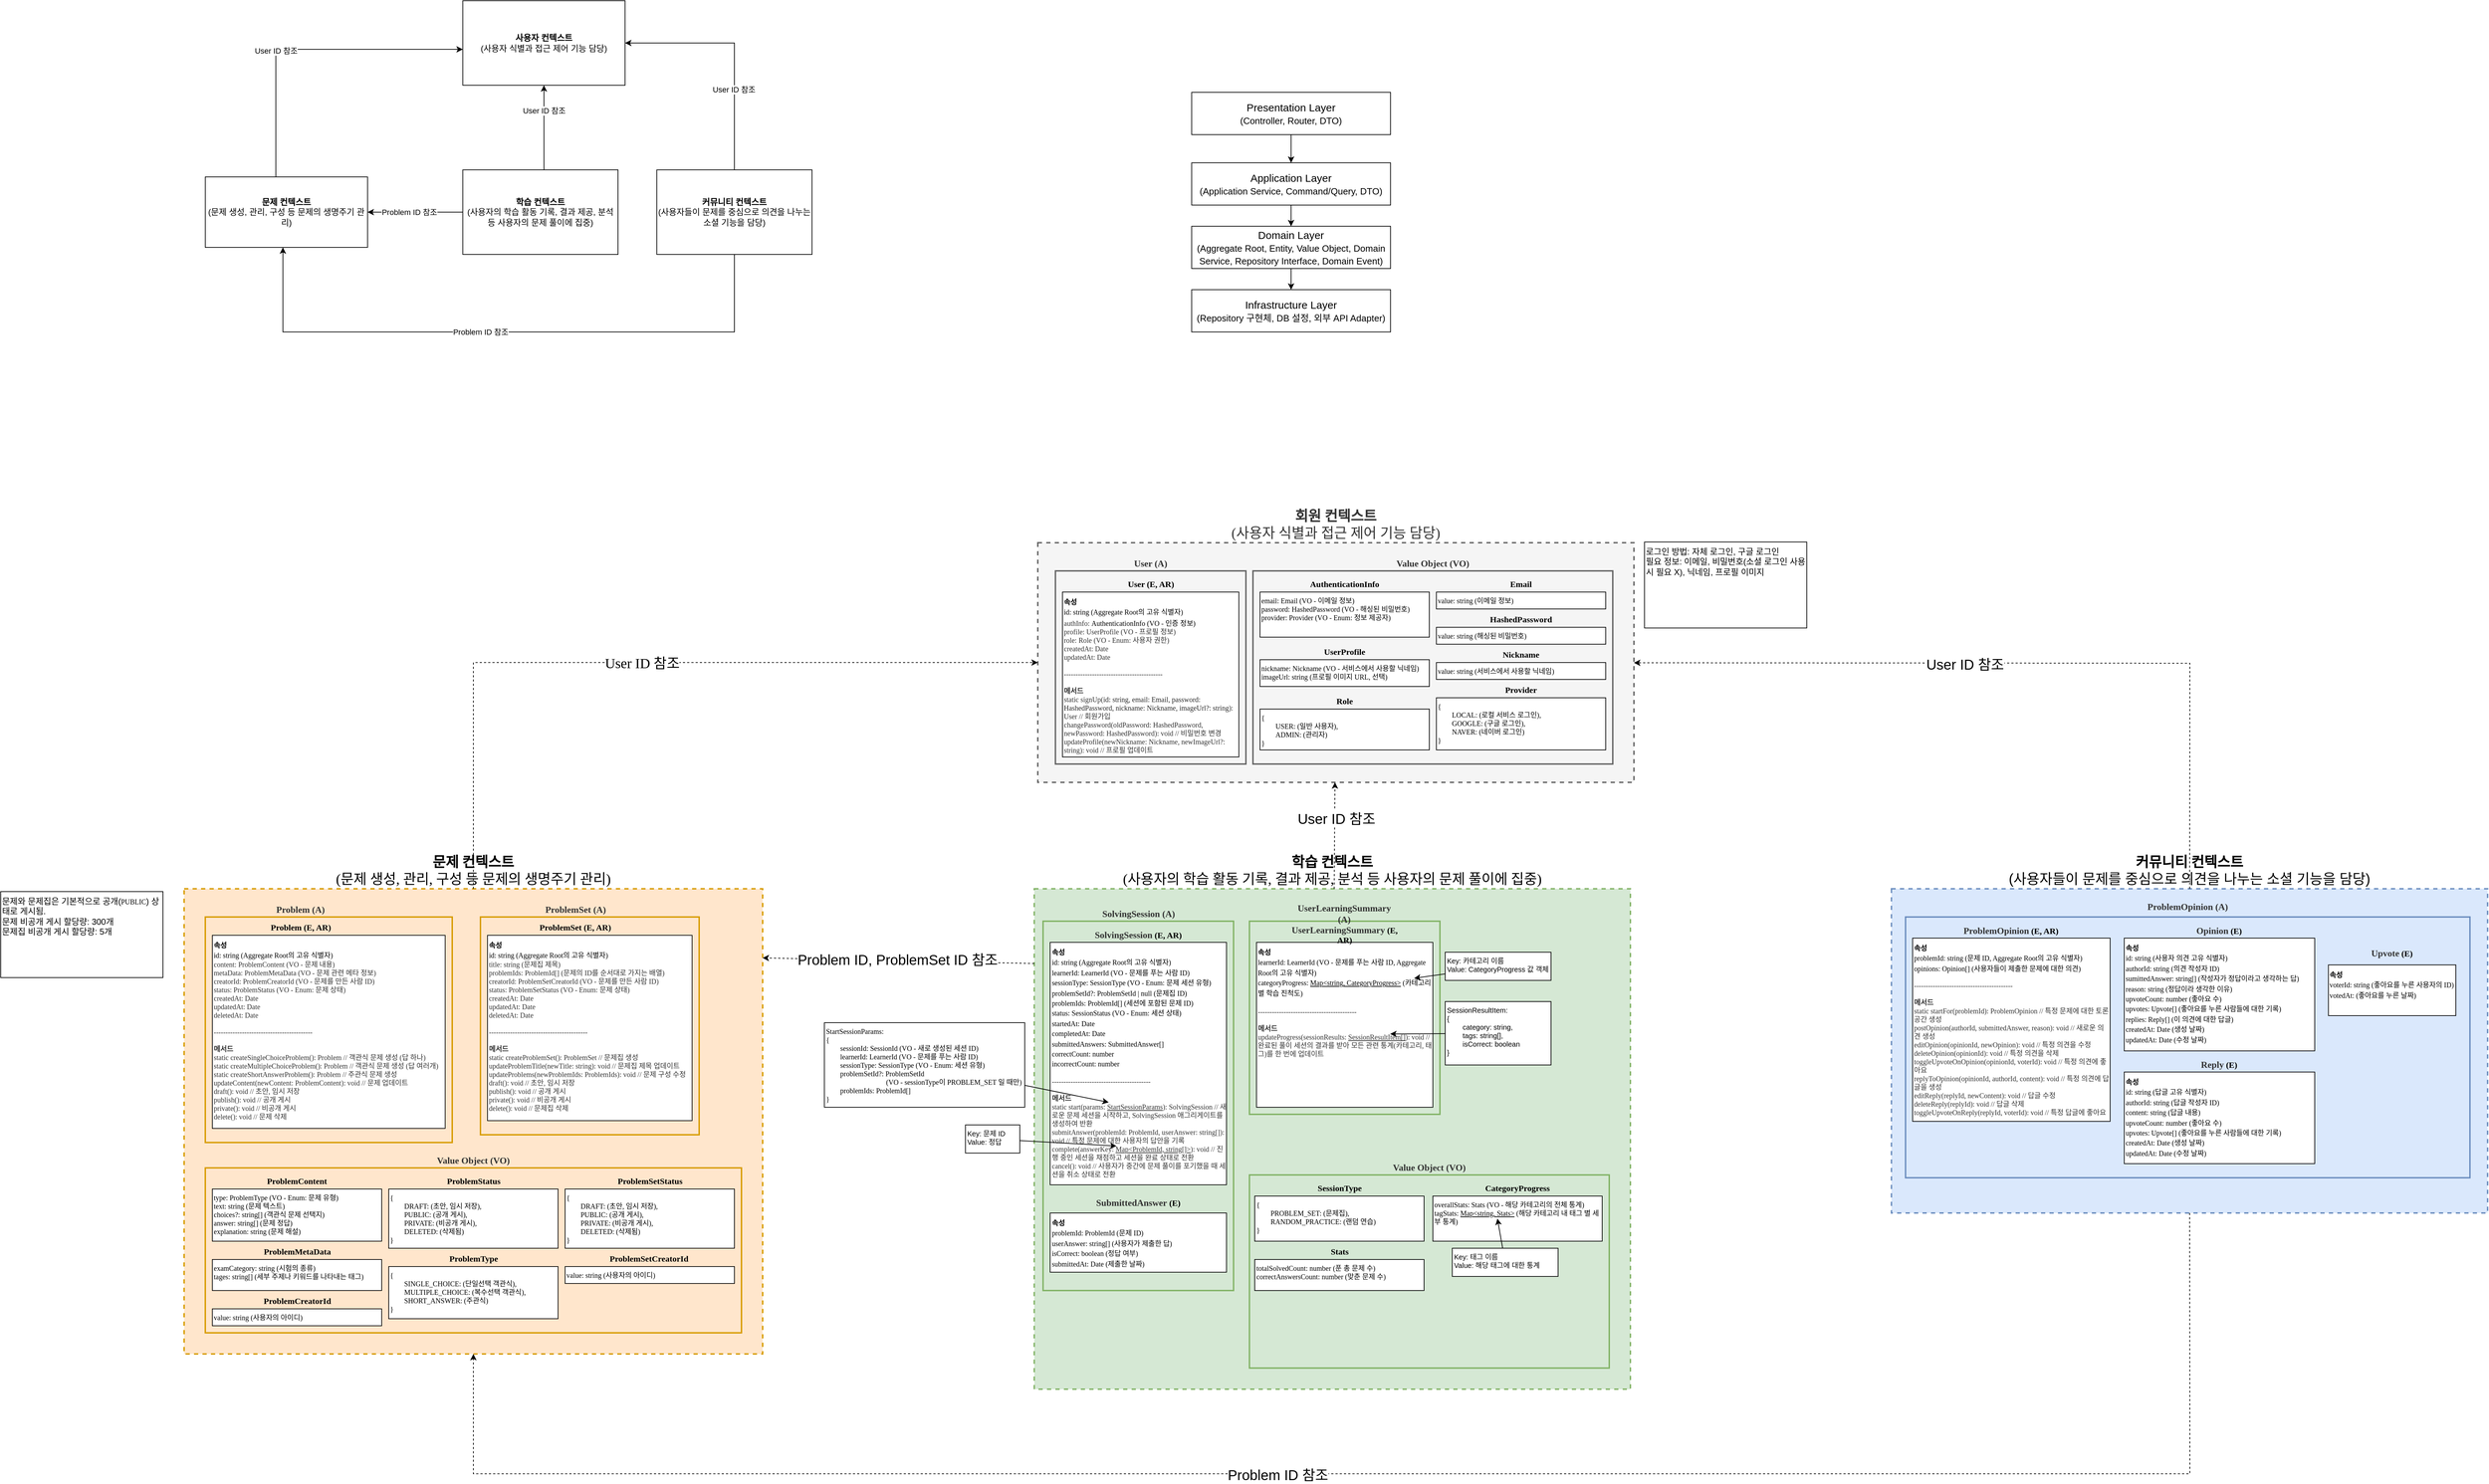 <mxfile version="28.2.6">
  <diagram name="페이지-1" id="MsWtxXF_KhBdhbXFgmeo">
    <mxGraphModel grid="1" page="1" gridSize="10" guides="1" tooltips="1" connect="1" arrows="1" fold="1" pageScale="1" pageWidth="827" pageHeight="1169" math="0" shadow="0">
      <root>
        <mxCell id="0" />
        <mxCell id="1" parent="0" />
        <mxCell id="PKuFhGzARFf-FMY3GpzC-31" value="&lt;b&gt;회원 컨텍스트&lt;/b&gt;&lt;div style=&quot;text-align: left;&quot;&gt;(사용자 식별과 접근 제어 기능 담당)&lt;/div&gt;" style="rounded=0;whiteSpace=wrap;html=1;fontFamily=Pretendard-Thin;fontSource=https%3A%2F%2Fcdn.jsdelivr.net%2Fgh%2FProject-Noonnu%2Fnoonfonts_2107%401.1%2FPretendard-Thin.woff;labelPosition=center;verticalLabelPosition=top;align=center;verticalAlign=bottom;fillColor=#f5f5f5;strokeColor=#666666;fontColor=#333333;fontSize=20;labelBackgroundColor=none;dashed=1;strokeWidth=2;" vertex="1" parent="1">
          <mxGeometry x="1280" y="829" width="845" height="340" as="geometry" />
        </mxCell>
        <mxCell id="PKuFhGzARFf-FMY3GpzC-34" value="" style="rounded=0;whiteSpace=wrap;html=1;fontFamily=Pretendard-Thin;fontSource=https%3A%2F%2Fcdn.jsdelivr.net%2Fgh%2FProject-Noonnu%2Fnoonfonts_2107%401.1%2FPretendard-Thin.woff;fontSize=13;fontStyle=1;labelPosition=center;verticalLabelPosition=middle;align=center;verticalAlign=middle;strokeWidth=2;fillColor=#f5f5f5;fontColor=#333333;strokeColor=#666666;" vertex="1" parent="1">
          <mxGeometry x="1585" y="869" width="510" height="274" as="geometry" />
        </mxCell>
        <mxCell id="PKuFhGzARFf-FMY3GpzC-1" value="&lt;b&gt;문제 컨텍스트&lt;/b&gt;&lt;div&gt;&lt;div style=&quot;&quot;&gt;(문제 생성, 관리, 구성 등 문제의 생명주기 관리)&lt;/div&gt;&lt;/div&gt;" style="whiteSpace=wrap;html=1;align=center;labelPosition=center;verticalLabelPosition=middle;verticalAlign=middle;" vertex="1" parent="1">
          <mxGeometry x="100" y="310" width="230" height="100" as="geometry" />
        </mxCell>
        <mxCell id="PKuFhGzARFf-FMY3GpzC-2" value="&lt;b&gt;학습 컨텍스트&lt;/b&gt;&lt;div style=&quot;&quot;&gt;(사용자의 학습 활동 기록, 결과 제공, 분석 등 사용자의 문제 풀이에 집중)&lt;/div&gt;" style="whiteSpace=wrap;html=1;labelPosition=center;verticalLabelPosition=middle;align=center;verticalAlign=middle;" vertex="1" parent="1">
          <mxGeometry x="465" y="300" width="220" height="120" as="geometry" />
        </mxCell>
        <mxCell id="PKuFhGzARFf-FMY3GpzC-3" value="&lt;b&gt;커뮤니티 컨텍스트&lt;/b&gt;&lt;div style=&quot;&quot;&gt;(사용자들이 문제를 중심으로 의견을 나누는 소셜 기능을 담당)&lt;/div&gt;" style="whiteSpace=wrap;html=1;labelPosition=center;verticalLabelPosition=middle;align=center;verticalAlign=middle;" vertex="1" parent="1">
          <mxGeometry x="740" y="300" width="220" height="120" as="geometry" />
        </mxCell>
        <mxCell id="PKuFhGzARFf-FMY3GpzC-4" value="&lt;b&gt;사용자 컨텍스트&lt;/b&gt;&lt;div style=&quot;text-align: left;&quot;&gt;(사용자 식별과 접근 제어 기능 담당)&lt;/div&gt;" style="whiteSpace=wrap;html=1;labelPosition=center;verticalLabelPosition=middle;align=center;verticalAlign=middle;" vertex="1" parent="1">
          <mxGeometry x="465" y="60" width="230" height="120" as="geometry" />
        </mxCell>
        <mxCell id="PKuFhGzARFf-FMY3GpzC-20" value="" style="endArrow=classic;html=1;rounded=0;edgeStyle=orthogonalEdgeStyle;" edge="1" parent="1" source="PKuFhGzARFf-FMY3GpzC-1" target="PKuFhGzARFf-FMY3GpzC-4">
          <mxGeometry width="50" height="50" relative="1" as="geometry">
            <mxPoint x="570" y="350" as="sourcePoint" />
            <mxPoint x="467" y="129" as="targetPoint" />
            <Array as="points">
              <mxPoint x="200" y="129" />
            </Array>
          </mxGeometry>
        </mxCell>
        <mxCell id="PKuFhGzARFf-FMY3GpzC-21" value="User&amp;nbsp;&lt;span style=&quot;background-color: light-dark(#ffffff, var(--ge-dark-color, #121212)); color: light-dark(rgb(0, 0, 0), rgb(255, 255, 255));&quot;&gt;ID 참조&lt;/span&gt;" style="edgeLabel;html=1;align=center;verticalAlign=middle;resizable=0;points=[];labelPosition=center;verticalLabelPosition=middle;" connectable="0" vertex="1" parent="PKuFhGzARFf-FMY3GpzC-20">
          <mxGeometry x="-0.194" relative="1" as="geometry">
            <mxPoint as="offset" />
          </mxGeometry>
        </mxCell>
        <mxCell id="PKuFhGzARFf-FMY3GpzC-22" value="" style="endArrow=classic;html=1;rounded=0;exitX=0.5;exitY=0;exitDx=0;exitDy=0;" edge="1" parent="1" target="PKuFhGzARFf-FMY3GpzC-4">
          <mxGeometry width="50" height="50" relative="1" as="geometry">
            <mxPoint x="580" y="300" as="sourcePoint" />
            <mxPoint x="620" y="300" as="targetPoint" />
          </mxGeometry>
        </mxCell>
        <mxCell id="PKuFhGzARFf-FMY3GpzC-23" value="User ID 참조" style="edgeLabel;html=1;align=center;verticalAlign=middle;resizable=0;points=[];" connectable="0" vertex="1" parent="PKuFhGzARFf-FMY3GpzC-22">
          <mxGeometry x="0.425" relative="1" as="geometry">
            <mxPoint y="1" as="offset" />
          </mxGeometry>
        </mxCell>
        <mxCell id="PKuFhGzARFf-FMY3GpzC-24" value="" style="endArrow=classic;html=1;rounded=0;edgeStyle=orthogonalEdgeStyle;" edge="1" parent="1" source="PKuFhGzARFf-FMY3GpzC-3" target="PKuFhGzARFf-FMY3GpzC-4">
          <mxGeometry width="50" height="50" relative="1" as="geometry">
            <mxPoint x="570" y="350" as="sourcePoint" />
            <mxPoint x="620" y="300" as="targetPoint" />
            <Array as="points">
              <mxPoint x="850" y="120" />
            </Array>
          </mxGeometry>
        </mxCell>
        <mxCell id="PKuFhGzARFf-FMY3GpzC-25" value="User ID 참조" style="edgeLabel;html=1;align=center;verticalAlign=middle;resizable=0;points=[];" connectable="0" vertex="1" parent="PKuFhGzARFf-FMY3GpzC-24">
          <mxGeometry x="-0.31" y="1" relative="1" as="geometry">
            <mxPoint y="1" as="offset" />
          </mxGeometry>
        </mxCell>
        <mxCell id="PKuFhGzARFf-FMY3GpzC-26" value="" style="endArrow=none;html=1;rounded=0;edgeStyle=orthogonalEdgeStyle;endFill=0;startArrow=classic;startFill=1;" edge="1" parent="1" source="PKuFhGzARFf-FMY3GpzC-1" target="PKuFhGzARFf-FMY3GpzC-2">
          <mxGeometry width="50" height="50" relative="1" as="geometry">
            <mxPoint x="570" y="350" as="sourcePoint" />
            <mxPoint x="620" y="300" as="targetPoint" />
            <Array as="points">
              <mxPoint x="360" y="360" />
              <mxPoint x="360" y="360" />
            </Array>
          </mxGeometry>
        </mxCell>
        <mxCell id="PKuFhGzARFf-FMY3GpzC-27" value="Problem ID 참조" style="edgeLabel;html=1;align=center;verticalAlign=middle;resizable=0;points=[];" connectable="0" vertex="1" parent="PKuFhGzARFf-FMY3GpzC-26">
          <mxGeometry x="-0.136" y="-2" relative="1" as="geometry">
            <mxPoint y="-2" as="offset" />
          </mxGeometry>
        </mxCell>
        <mxCell id="PKuFhGzARFf-FMY3GpzC-28" value="" style="endArrow=classic;html=1;rounded=0;edgeStyle=orthogonalEdgeStyle;" edge="1" parent="1" source="PKuFhGzARFf-FMY3GpzC-3" target="PKuFhGzARFf-FMY3GpzC-1">
          <mxGeometry width="50" height="50" relative="1" as="geometry">
            <mxPoint x="570" y="350" as="sourcePoint" />
            <mxPoint x="620" y="300" as="targetPoint" />
            <Array as="points">
              <mxPoint x="850" y="530" />
              <mxPoint x="210" y="530" />
            </Array>
          </mxGeometry>
        </mxCell>
        <mxCell id="PKuFhGzARFf-FMY3GpzC-29" value="Problem ID 참조" style="edgeLabel;html=1;align=center;verticalAlign=middle;resizable=0;points=[];" connectable="0" vertex="1" parent="PKuFhGzARFf-FMY3GpzC-28">
          <mxGeometry x="0.406" y="4" relative="1" as="geometry">
            <mxPoint x="141" y="-4" as="offset" />
          </mxGeometry>
        </mxCell>
        <mxCell id="PKuFhGzARFf-FMY3GpzC-42" value="" style="group;fontFamily=Pretendard-Thin;fontSource=https%3A%2F%2Fcdn.jsdelivr.net%2Fgh%2FProject-Noonnu%2Fnoonfonts_2107%401.1%2FPretendard-Thin.woff;" connectable="0" vertex="1" parent="1">
          <mxGeometry x="1305" y="843" width="270" height="300" as="geometry" />
        </mxCell>
        <mxCell id="PKuFhGzARFf-FMY3GpzC-32" value="" style="rounded=0;whiteSpace=wrap;html=1;fontFamily=Pretendard-Thin;fontSource=https%3A%2F%2Fcdn.jsdelivr.net%2Fgh%2FProject-Noonnu%2Fnoonfonts_2107%401.1%2FPretendard-Thin.woff;fontSize=10;fontStyle=0;labelPosition=center;verticalLabelPosition=middle;align=left;verticalAlign=top;strokeWidth=2;fillColor=#f5f5f5;fontColor=#333333;strokeColor=#666666;" vertex="1" parent="PKuFhGzARFf-FMY3GpzC-42">
          <mxGeometry y="26" width="270" height="274" as="geometry" />
        </mxCell>
        <mxCell id="PKuFhGzARFf-FMY3GpzC-41" value="&lt;font color=&quot;#333333&quot;&gt;&lt;span style=&quot;font-size: 13px;&quot;&gt;&lt;b&gt;User (A)&lt;/b&gt;&lt;/span&gt;&lt;/font&gt;" style="text;html=1;align=center;verticalAlign=middle;whiteSpace=wrap;rounded=0;fontFamily=Pretendard-Thin;fontSource=https%3A%2F%2Fcdn.jsdelivr.net%2Fgh%2FProject-Noonnu%2Fnoonfonts_2107%401.1%2FPretendard-Thin.woff;" vertex="1" parent="PKuFhGzARFf-FMY3GpzC-42">
          <mxGeometry x="72.143" width="125.714" height="30" as="geometry" />
        </mxCell>
        <mxCell id="shPgueR0WQTtjMKLrGVW-8" value="&lt;div&gt;&lt;span style=&quot;font-size: 10px;&quot;&gt;&lt;b&gt;속성&lt;/b&gt;&lt;/span&gt;&lt;/div&gt;&lt;span style=&quot;font-size: 10px; background-color: transparent; color: light-dark(rgb(0, 0, 0), rgb(255, 255, 255));&quot;&gt;id: string (Aggregate Root의 고유 식별자)&lt;/span&gt;&lt;div style=&quot;color: rgb(51, 51, 51); font-size: 10px;&quot;&gt;authInfo:&amp;nbsp;&lt;font data-font-src=&quot;https://cdn.jsdelivr.net/gh/Project-Noonnu/noonfonts_2107@1.1/Pretendard-Thin.woff&quot;&gt;&lt;span style=&quot;background-color: transparent; color: light-dark(rgb(0, 0, 0), rgb(255, 255, 255));&quot;&gt;AuthenticationInfo&lt;/span&gt;&lt;span style=&quot;background-color: transparent; color: light-dark(rgb(0, 0, 0), rgb(255, 255, 255)); font-variant-numeric: normal; font-variant-east-asian: normal; font-variant-alternates: normal; font-size-adjust: none; font-kerning: auto; font-optical-sizing: auto; font-feature-settings: normal; font-variation-settings: normal; font-variant-position: normal; font-variant-emoji: normal; font-stretch: normal; line-height: normal;&quot; class=&quot;s1&quot;&gt;&amp;nbsp;&lt;/span&gt;&lt;span style=&quot;background-color: transparent; color: light-dark(rgb(0, 0, 0), rgb(255, 255, 255)); font-variant-numeric: normal; font-variant-east-asian: normal; font-variant-alternates: normal; font-size-adjust: none; font-kerning: auto; font-optical-sizing: auto; font-feature-settings: normal; font-variation-settings: normal; font-variant-position: normal; font-variant-emoji: normal; font-stretch: normal; line-height: normal;&quot; class=&quot;s1&quot;&gt;(VO -&amp;nbsp;&lt;/span&gt;&lt;span style=&quot;background-color: transparent; color: light-dark(rgb(0, 0, 0), rgb(255, 255, 255)); font-variant-numeric: normal; font-variant-east-asian: normal; font-variant-alternates: normal; font-size-adjust: none; font-kerning: auto; font-optical-sizing: auto; font-feature-settings: normal; font-variation-settings: normal; font-variant-position: normal; font-variant-emoji: normal; font-stretch: normal; line-height: normal;&quot; class=&quot;s2&quot;&gt;인증&lt;/span&gt;&lt;span style=&quot;background-color: transparent; color: light-dark(rgb(0, 0, 0), rgb(255, 255, 255)); font-variant-numeric: normal; font-variant-east-asian: normal; font-variant-alternates: normal; font-size-adjust: none; font-kerning: auto; font-optical-sizing: auto; font-feature-settings: normal; font-variation-settings: normal; font-variant-position: normal; font-variant-emoji: normal; font-stretch: normal; line-height: normal;&quot; class=&quot;s1&quot;&gt;&amp;nbsp;&lt;/span&gt;&lt;span style=&quot;background-color: transparent; color: light-dark(rgb(0, 0, 0), rgb(255, 255, 255)); font-variant-numeric: normal; font-variant-east-asian: normal; font-variant-alternates: normal; font-size-adjust: none; font-kerning: auto; font-optical-sizing: auto; font-feature-settings: normal; font-variation-settings: normal; font-variant-position: normal; font-variant-emoji: normal; font-stretch: normal; line-height: normal;&quot; class=&quot;s2&quot;&gt;정보&lt;/span&gt;&lt;span style=&quot;background-color: transparent; color: light-dark(rgb(0, 0, 0), rgb(255, 255, 255)); font-variant-numeric: normal; font-variant-east-asian: normal; font-variant-alternates: normal; font-size-adjust: none; font-kerning: auto; font-optical-sizing: auto; font-feature-settings: normal; font-variation-settings: normal; font-variant-position: normal; font-variant-emoji: normal; font-stretch: normal; line-height: normal;&quot; class=&quot;s1&quot;&gt;)&lt;/span&gt;&lt;/font&gt;&lt;/div&gt;&lt;div style=&quot;color: rgb(51, 51, 51); font-size: 10px;&quot;&gt;profile: UserProfile (VO - 프로필 정보)&lt;/div&gt;&lt;div style=&quot;color: rgb(51, 51, 51); font-size: 10px;&quot;&gt;role: Role (VO - Enum: 사용자 권한)&lt;/div&gt;&lt;div style=&quot;color: rgb(51, 51, 51); font-size: 10px;&quot;&gt;createdAt: Date&lt;/div&gt;&lt;div style=&quot;color: rgb(51, 51, 51); font-size: 10px;&quot;&gt;updatedAt: Date&lt;/div&gt;&lt;div style=&quot;color: rgb(51, 51, 51); font-size: 10px;&quot;&gt;&lt;br&gt;&lt;/div&gt;&lt;div style=&quot;color: rgb(51, 51, 51); font-size: 10px;&quot;&gt;------------------------------------------&lt;/div&gt;&lt;div style=&quot;color: rgb(51, 51, 51); font-size: 10px;&quot;&gt;&lt;br&gt;&lt;/div&gt;&lt;div style=&quot;color: rgb(51, 51, 51); font-size: 10px;&quot;&gt;&lt;b&gt;메서드&lt;/b&gt;&lt;/div&gt;&lt;div style=&quot;color: rgb(51, 51, 51); font-size: 10px;&quot;&gt;static signUp(&lt;span style=&quot;color: rgba(0, 0, 0, 0.85); background-color: transparent;&quot;&gt;id: string, email: Email, password: HashedPassword, nickname: Nickname, imageUrl?: string&lt;/span&gt;&lt;span style=&quot;background-color: transparent; color: light-dark(rgb(51, 51, 51), rgb(63, 63, 63));&quot;&gt;): User // 회원가입&lt;/span&gt;&lt;br&gt;&lt;/div&gt;&lt;div style=&quot;color: rgb(51, 51, 51); font-size: 10px;&quot;&gt;changePassword(oldPassword: HashedPassword, newPassword:&amp;nbsp;&lt;span style=&quot;background-color: transparent; color: light-dark(rgb(51, 51, 51), rgb(63, 63, 63));&quot;&gt;HashedPassword&lt;/span&gt;&lt;span style=&quot;background-color: transparent; color: light-dark(rgb(51, 51, 51), rgb(63, 63, 63));&quot;&gt;): void // 비밀번호 변경&lt;/span&gt;&lt;/div&gt;&lt;div style=&quot;color: rgb(51, 51, 51); font-size: 10px;&quot;&gt;updateProfile(newNickname: Nickname, newImageUrl?: string): void // 프로필 업데이트&lt;/div&gt;" style="rounded=0;whiteSpace=wrap;html=1;align=left;verticalAlign=top;fontFamily=Pretendard-Thin;fontSource=https%3A%2F%2Fcdn.jsdelivr.net%2Fgh%2FProject-Noonnu%2Fnoonfonts_2107%401.1%2FPretendard-Thin.woff;" vertex="1" parent="PKuFhGzARFf-FMY3GpzC-42">
          <mxGeometry x="10" y="56" width="250" height="234" as="geometry" />
        </mxCell>
        <mxCell id="shPgueR0WQTtjMKLrGVW-9" value="&lt;span&gt;&lt;b&gt;User (E, AR)&lt;/b&gt;&lt;/span&gt;" style="text;html=1;align=center;verticalAlign=middle;whiteSpace=wrap;rounded=0;fontFamily=Pretendard-Thin;fontSource=https%3A%2F%2Fcdn.jsdelivr.net%2Fgh%2FProject-Noonnu%2Fnoonfonts_2107%401.1%2FPretendard-Thin.woff;fontSize=12;" vertex="1" parent="PKuFhGzARFf-FMY3GpzC-42">
          <mxGeometry x="97.5" y="30" width="75" height="30" as="geometry" />
        </mxCell>
        <mxCell id="shPgueR0WQTtjMKLrGVW-1" value="&lt;b&gt;문제 컨텍스트&lt;/b&gt;&lt;div style=&quot;text-align: left;&quot;&gt;&lt;span style=&quot;text-align: center;&quot;&gt;&lt;font&gt;(문제 생성, 관리, 구성 등 문제의 생명주기 관리)&lt;/font&gt;&lt;/span&gt;&lt;/div&gt;" style="rounded=0;whiteSpace=wrap;html=1;fontFamily=Pretendard-Thin;fontSource=https%3A%2F%2Fcdn.jsdelivr.net%2Fgh%2FProject-Noonnu%2Fnoonfonts_2107%401.1%2FPretendard-Thin.woff;labelPosition=center;verticalLabelPosition=top;align=center;verticalAlign=bottom;fillColor=#ffe6cc;strokeColor=#d79b00;fontSize=20;labelBackgroundColor=none;dashed=1;strokeWidth=2;" vertex="1" parent="1">
          <mxGeometry x="70" y="1320" width="820" height="660" as="geometry" />
        </mxCell>
        <mxCell id="shPgueR0WQTtjMKLrGVW-12" value="" style="rounded=0;whiteSpace=wrap;html=1;fontFamily=Pretendard-Thin;fontSource=https%3A%2F%2Fcdn.jsdelivr.net%2Fgh%2FProject-Noonnu%2Fnoonfonts_2107%401.1%2FPretendard-Thin.woff;fontSize=13;fontStyle=1;labelPosition=center;verticalLabelPosition=middle;align=center;verticalAlign=middle;strokeWidth=2;fillColor=#ffe6cc;strokeColor=#d79b00;" vertex="1" parent="1">
          <mxGeometry x="100" y="1716" width="760" height="234" as="geometry" />
        </mxCell>
        <mxCell id="shPgueR0WQTtjMKLrGVW-13" value="&lt;span style=&quot;color: rgb(51, 51, 51); font-size: 13px; font-weight: 700;&quot;&gt;Value Object (VO)&lt;/span&gt;" style="text;html=1;align=center;verticalAlign=middle;whiteSpace=wrap;rounded=0;fontFamily=Pretendard-Thin;fontSource=https%3A%2F%2Fcdn.jsdelivr.net%2Fgh%2FProject-Noonnu%2Fnoonfonts_2107%401.1%2FPretendard-Thin.woff;" vertex="1" parent="1">
          <mxGeometry x="425" y="1690" width="110" height="30" as="geometry" />
        </mxCell>
        <mxCell id="shPgueR0WQTtjMKLrGVW-14" value="type: ProblemType (VO - Enum: 문제 유형)&lt;div&gt;text: string (문제 텍스트)&lt;/div&gt;&lt;div&gt;choices?: string[] (객관식 문제 선택지)&lt;/div&gt;&lt;div&gt;answer: string[] (문제 정답)&lt;/div&gt;&lt;div&gt;explanation: string (문제 해설)&lt;/div&gt;" style="rounded=0;whiteSpace=wrap;html=1;fontFamily=Pretendard-Thin;fontSource=https%3A%2F%2Fcdn.jsdelivr.net%2Fgh%2FProject-Noonnu%2Fnoonfonts_2107%401.1%2FPretendard-Thin.woff;labelPosition=center;verticalLabelPosition=middle;align=left;verticalAlign=top;fontSize=10;" vertex="1" parent="1">
          <mxGeometry x="110" y="1746" width="240" height="74" as="geometry" />
        </mxCell>
        <mxCell id="shPgueR0WQTtjMKLrGVW-15" value="&lt;b&gt;ProblemContent&lt;/b&gt;" style="text;html=1;align=center;verticalAlign=middle;whiteSpace=wrap;rounded=0;fontFamily=Pretendard-Thin;fontSource=https%3A%2F%2Fcdn.jsdelivr.net%2Fgh%2FProject-Noonnu%2Fnoonfonts_2107%401.1%2FPretendard-Thin.woff;fontSize=12;" vertex="1" parent="1">
          <mxGeometry x="185" y="1720" width="90" height="30" as="geometry" />
        </mxCell>
        <mxCell id="shPgueR0WQTtjMKLrGVW-16" value="examCategory: string (시험의 종류)&lt;div&gt;tages: string[] (세부 주제나 키워드를 나타내는 태그)&lt;/div&gt;" style="rounded=0;whiteSpace=wrap;html=1;fontFamily=Pretendard-Thin;fontSource=https%3A%2F%2Fcdn.jsdelivr.net%2Fgh%2FProject-Noonnu%2Fnoonfonts_2107%401.1%2FPretendard-Thin.woff;labelPosition=center;verticalLabelPosition=middle;align=left;verticalAlign=top;fontSize=10;" vertex="1" parent="1">
          <mxGeometry x="110" y="1846" width="240" height="44" as="geometry" />
        </mxCell>
        <mxCell id="shPgueR0WQTtjMKLrGVW-17" value="&lt;b&gt;ProblemMetaData&lt;/b&gt;" style="text;html=1;align=center;verticalAlign=middle;whiteSpace=wrap;rounded=0;fontFamily=Pretendard-Thin;fontSource=https%3A%2F%2Fcdn.jsdelivr.net%2Fgh%2FProject-Noonnu%2Fnoonfonts_2107%401.1%2FPretendard-Thin.woff;fontSize=12;" vertex="1" parent="1">
          <mxGeometry x="182.5" y="1820" width="95" height="30" as="geometry" />
        </mxCell>
        <mxCell id="N6FrSTjMxa2wTwIiNfn_-1" value="value: string (사용자의 아이디)" style="rounded=0;whiteSpace=wrap;html=1;fontFamily=Pretendard-Thin;fontSource=https%3A%2F%2Fcdn.jsdelivr.net%2Fgh%2FProject-Noonnu%2Fnoonfonts_2107%401.1%2FPretendard-Thin.woff;labelPosition=center;verticalLabelPosition=middle;align=left;verticalAlign=top;fontSize=10;" vertex="1" parent="1">
          <mxGeometry x="110" y="1916" width="240" height="24" as="geometry" />
        </mxCell>
        <mxCell id="N6FrSTjMxa2wTwIiNfn_-2" value="&lt;b&gt;ProblemCreatorId&lt;/b&gt;" style="text;html=1;align=center;verticalAlign=middle;whiteSpace=wrap;rounded=0;fontFamily=Pretendard-Thin;fontSource=https%3A%2F%2Fcdn.jsdelivr.net%2Fgh%2FProject-Noonnu%2Fnoonfonts_2107%401.1%2FPretendard-Thin.woff;fontSize=12;" vertex="1" parent="1">
          <mxGeometry x="182.5" y="1890" width="95" height="30" as="geometry" />
        </mxCell>
        <mxCell id="N6FrSTjMxa2wTwIiNfn_-3" value="{&lt;div&gt;&lt;span style=&quot;white-space: pre;&quot;&gt;&#x9;&lt;/span&gt;DRAFT: (초안, 임시 저장),&lt;br&gt;&lt;/div&gt;&lt;div&gt;&lt;span style=&quot;white-space: pre;&quot;&gt;&#x9;&lt;/span&gt;&lt;span style=&quot;background-color: transparent; color: light-dark(rgb(0, 0, 0), rgb(255, 255, 255));&quot;&gt;PUBLIC: (공개 게시),&lt;/span&gt;&lt;br&gt;&lt;/div&gt;&lt;div&gt;&lt;span style=&quot;background-color: transparent; color: light-dark(rgb(0, 0, 0), rgb(255, 255, 255));&quot;&gt;&lt;span style=&quot;white-space: pre;&quot;&gt;&#x9;&lt;/span&gt;PRIVATE: (비공개 게시),&lt;br&gt;&lt;/span&gt;&lt;/div&gt;&lt;div&gt;&lt;span style=&quot;background-color: transparent; color: light-dark(rgb(0, 0, 0), rgb(255, 255, 255));&quot;&gt;&lt;span style=&quot;white-space: pre;&quot;&gt;&#x9;&lt;/span&gt;DELETED: (삭제됨)&lt;br&gt;&lt;/span&gt;&lt;/div&gt;&lt;div&gt;}&lt;/div&gt;" style="rounded=0;whiteSpace=wrap;html=1;fontFamily=Pretendard-Thin;fontSource=https%3A%2F%2Fcdn.jsdelivr.net%2Fgh%2FProject-Noonnu%2Fnoonfonts_2107%401.1%2FPretendard-Thin.woff;labelPosition=center;verticalLabelPosition=middle;align=left;verticalAlign=top;fontSize=10;" vertex="1" parent="1">
          <mxGeometry x="360" y="1746" width="240" height="84" as="geometry" />
        </mxCell>
        <mxCell id="N6FrSTjMxa2wTwIiNfn_-4" value="&lt;b&gt;ProblemStatus&lt;/b&gt;" style="text;html=1;align=center;verticalAlign=middle;whiteSpace=wrap;rounded=0;fontFamily=Pretendard-Thin;fontSource=https%3A%2F%2Fcdn.jsdelivr.net%2Fgh%2FProject-Noonnu%2Fnoonfonts_2107%401.1%2FPretendard-Thin.woff;fontSize=12;" vertex="1" parent="1">
          <mxGeometry x="432.5" y="1720" width="95" height="30" as="geometry" />
        </mxCell>
        <mxCell id="N6FrSTjMxa2wTwIiNfn_-5" value="{&lt;div&gt;&lt;span style=&quot;white-space: pre;&quot;&gt;&#x9;&lt;/span&gt;SINGLE_CHOICE: (단일선택 객관식),&lt;/div&gt;&lt;div&gt;&lt;span style=&quot;white-space: pre;&quot;&gt;&#x9;&lt;/span&gt;MULTIPLE_CHOICE: (복수선택 객관식),&lt;/div&gt;&lt;div&gt;&lt;span style=&quot;white-space: pre;&quot;&gt;&#x9;&lt;/span&gt;SHORT_ANSWER: (주관식)&lt;br&gt;&lt;div&gt;}&lt;/div&gt;&lt;/div&gt;" style="rounded=0;whiteSpace=wrap;html=1;fontFamily=Pretendard-Thin;fontSource=https%3A%2F%2Fcdn.jsdelivr.net%2Fgh%2FProject-Noonnu%2Fnoonfonts_2107%401.1%2FPretendard-Thin.woff;labelPosition=center;verticalLabelPosition=middle;align=left;verticalAlign=top;fontSize=10;" vertex="1" parent="1">
          <mxGeometry x="360" y="1856" width="240" height="74" as="geometry" />
        </mxCell>
        <mxCell id="N6FrSTjMxa2wTwIiNfn_-6" value="&lt;b&gt;ProblemType&lt;/b&gt;" style="text;html=1;align=center;verticalAlign=middle;whiteSpace=wrap;rounded=0;fontFamily=Pretendard-Thin;fontSource=https%3A%2F%2Fcdn.jsdelivr.net%2Fgh%2FProject-Noonnu%2Fnoonfonts_2107%401.1%2FPretendard-Thin.woff;fontSize=12;" vertex="1" parent="1">
          <mxGeometry x="432.5" y="1830" width="95" height="30" as="geometry" />
        </mxCell>
        <mxCell id="shPgueR0WQTtjMKLrGVW-3" value="&lt;div&gt;&lt;br&gt;&lt;/div&gt;" style="rounded=0;whiteSpace=wrap;html=1;fontFamily=Pretendard-Thin;fontSource=https%3A%2F%2Fcdn.jsdelivr.net%2Fgh%2FProject-Noonnu%2Fnoonfonts_2107%401.1%2FPretendard-Thin.woff;fontSize=10;fontStyle=0;labelPosition=center;verticalLabelPosition=middle;align=left;verticalAlign=top;strokeWidth=2;fillColor=#ffe6cc;strokeColor=#d79b00;" vertex="1" parent="1">
          <mxGeometry x="100" y="1360" width="350" height="320" as="geometry" />
        </mxCell>
        <mxCell id="shPgueR0WQTtjMKLrGVW-4" value="&lt;font color=&quot;#333333&quot;&gt;&lt;span style=&quot;font-size: 13px;&quot;&gt;&lt;b&gt;Problem (A)&lt;/b&gt;&lt;/span&gt;&lt;/font&gt;" style="text;html=1;align=center;verticalAlign=middle;whiteSpace=wrap;rounded=0;fontFamily=Pretendard-Thin;fontSource=https%3A%2F%2Fcdn.jsdelivr.net%2Fgh%2FProject-Noonnu%2Fnoonfonts_2107%401.1%2FPretendard-Thin.woff;" vertex="1" parent="1">
          <mxGeometry x="172.143" y="1334" width="125.714" height="30" as="geometry" />
        </mxCell>
        <mxCell id="shPgueR0WQTtjMKLrGVW-10" value="&lt;div&gt;&lt;b style=&quot;font-size: 10px;&quot;&gt;속성&lt;/b&gt;&lt;span style=&quot;font-size: 10px; background-color: transparent; color: light-dark(rgb(0, 0, 0), rgb(255, 255, 255));&quot;&gt;&lt;/span&gt;&lt;/div&gt;&lt;span style=&quot;font-size: 10px; background-color: transparent; color: light-dark(rgb(0, 0, 0), rgb(255, 255, 255));&quot;&gt;id: string (Aggregate Root의 고유 식별자)&lt;/span&gt;&lt;div style=&quot;color: rgb(51, 51, 51); font-size: 10px;&quot;&gt;content: ProblemContent (VO - 문제 내용)&lt;/div&gt;&lt;div style=&quot;color: rgb(51, 51, 51); font-size: 10px;&quot;&gt;metaData: ProblemMetaData (VO - 문제 관련 메타 정보)&lt;/div&gt;&lt;div style=&quot;color: rgb(51, 51, 51); font-size: 10px;&quot;&gt;creatorId: ProblemCreatorId (VO - 문제를 만든 사람 ID)&lt;/div&gt;&lt;div style=&quot;color: rgb(51, 51, 51); font-size: 10px;&quot;&gt;status: ProblemStatus (VO - Enum: 문제 상태)&lt;/div&gt;&lt;div style=&quot;color: rgb(51, 51, 51); font-size: 10px;&quot;&gt;&lt;div style=&quot;color: rgb(51, 51, 51);&quot;&gt;createdAt: Date&lt;/div&gt;&lt;div style=&quot;color: rgb(51, 51, 51);&quot;&gt;updatedAt: Date&lt;/div&gt;&lt;div style=&quot;color: rgb(51, 51, 51);&quot;&gt;deletedAt: Date&lt;/div&gt;&lt;div style=&quot;color: rgb(51, 51, 51);&quot;&gt;&lt;br&gt;&lt;/div&gt;&lt;div style=&quot;color: rgb(51, 51, 51);&quot;&gt;------------------------------------------&lt;/div&gt;&lt;div style=&quot;color: rgb(51, 51, 51);&quot;&gt;&lt;br&gt;&lt;/div&gt;&lt;div style=&quot;color: rgb(51, 51, 51);&quot;&gt;&lt;b&gt;메서드&lt;/b&gt;&lt;/div&gt;&lt;div style=&quot;color: rgb(51, 51, 51);&quot;&gt;static createSingleChoiceProblem(): Problem // 객관식 문제 생성 (답 하나)&lt;/div&gt;&lt;div style=&quot;color: rgb(51, 51, 51);&quot;&gt;static createMultipleChoiceProblem(): Problem // 객관식 문제 생성 (답 여러개)&lt;/div&gt;&lt;div style=&quot;color: rgb(51, 51, 51);&quot;&gt;static createShortAnswerProblem(): Problem // 주관식 문제 생성&lt;/div&gt;&lt;div style=&quot;color: rgb(51, 51, 51);&quot;&gt;updateContent(newContent: ProblemContent): void // 문제 업데이트&lt;/div&gt;&lt;div style=&quot;color: rgb(51, 51, 51);&quot;&gt;draft(): void // 초안, 임시 저장&lt;/div&gt;&lt;div style=&quot;color: rgb(51, 51, 51);&quot;&gt;publish(): void // 공개 게시&lt;/div&gt;&lt;div style=&quot;color: rgb(51, 51, 51);&quot;&gt;private(): void // 비공개 게시&lt;/div&gt;&lt;div style=&quot;color: rgb(51, 51, 51);&quot;&gt;delete(): void // 문제 삭제&lt;/div&gt;&lt;/div&gt;" style="rounded=0;whiteSpace=wrap;html=1;align=left;verticalAlign=top;fontFamily=Pretendard-Thin;fontSource=https%3A%2F%2Fcdn.jsdelivr.net%2Fgh%2FProject-Noonnu%2Fnoonfonts_2107%401.1%2FPretendard-Thin.woff;" vertex="1" parent="1">
          <mxGeometry x="110" y="1386" width="330" height="274" as="geometry" />
        </mxCell>
        <mxCell id="shPgueR0WQTtjMKLrGVW-11" value="&lt;span&gt;&lt;b&gt;Problem (E, AR)&lt;/b&gt;&lt;/span&gt;" style="text;html=1;align=center;verticalAlign=middle;whiteSpace=wrap;rounded=0;fontFamily=Pretendard-Thin;fontSource=https%3A%2F%2Fcdn.jsdelivr.net%2Fgh%2FProject-Noonnu%2Fnoonfonts_2107%401.1%2FPretendard-Thin.woff;fontSize=12;" vertex="1" parent="1">
          <mxGeometry x="188.75" y="1360" width="92.5" height="30" as="geometry" />
        </mxCell>
        <mxCell id="E_b3plJnClvgKdr49QCG-6" value="value: string (사용자의 아이디)" style="rounded=0;whiteSpace=wrap;html=1;fontFamily=Pretendard-Thin;fontSource=https%3A%2F%2Fcdn.jsdelivr.net%2Fgh%2FProject-Noonnu%2Fnoonfonts_2107%401.1%2FPretendard-Thin.woff;labelPosition=center;verticalLabelPosition=middle;align=left;verticalAlign=top;fontSize=10;" vertex="1" parent="1">
          <mxGeometry x="610" y="1856" width="240" height="24" as="geometry" />
        </mxCell>
        <mxCell id="E_b3plJnClvgKdr49QCG-7" value="&lt;b&gt;ProblemSetCreatorId&lt;/b&gt;" style="text;html=1;align=center;verticalAlign=middle;whiteSpace=wrap;rounded=0;fontFamily=Pretendard-Thin;fontSource=https%3A%2F%2Fcdn.jsdelivr.net%2Fgh%2FProject-Noonnu%2Fnoonfonts_2107%401.1%2FPretendard-Thin.woff;fontSize=12;" vertex="1" parent="1">
          <mxGeometry x="680" y="1830" width="97.5" height="30" as="geometry" />
        </mxCell>
        <mxCell id="E_b3plJnClvgKdr49QCG-8" value="{&lt;div&gt;&lt;span style=&quot;white-space: pre;&quot;&gt;&#x9;&lt;/span&gt;DRAFT: (초안, 임시 저장),&lt;br&gt;&lt;/div&gt;&lt;div&gt;&lt;span style=&quot;white-space: pre;&quot;&gt;&#x9;&lt;/span&gt;&lt;span style=&quot;background-color: transparent; color: light-dark(rgb(0, 0, 0), rgb(255, 255, 255));&quot;&gt;PUBLIC: (공개 게시),&lt;/span&gt;&lt;br&gt;&lt;/div&gt;&lt;div&gt;&lt;span style=&quot;background-color: transparent; color: light-dark(rgb(0, 0, 0), rgb(255, 255, 255));&quot;&gt;&lt;span style=&quot;white-space: pre;&quot;&gt;&#x9;&lt;/span&gt;PRIVATE: (비공개 게시),&lt;br&gt;&lt;/span&gt;&lt;/div&gt;&lt;div&gt;&lt;span style=&quot;background-color: transparent; color: light-dark(rgb(0, 0, 0), rgb(255, 255, 255));&quot;&gt;&lt;span style=&quot;white-space: pre;&quot;&gt;&#x9;&lt;/span&gt;DELETED: (삭제됨)&lt;br&gt;&lt;/span&gt;&lt;/div&gt;&lt;div&gt;}&lt;/div&gt;" style="rounded=0;whiteSpace=wrap;html=1;fontFamily=Pretendard-Thin;fontSource=https%3A%2F%2Fcdn.jsdelivr.net%2Fgh%2FProject-Noonnu%2Fnoonfonts_2107%401.1%2FPretendard-Thin.woff;labelPosition=center;verticalLabelPosition=middle;align=left;verticalAlign=top;fontSize=10;" vertex="1" parent="1">
          <mxGeometry x="610" y="1746" width="240" height="84" as="geometry" />
        </mxCell>
        <mxCell id="E_b3plJnClvgKdr49QCG-9" value="&lt;b&gt;ProblemSetStatus&lt;/b&gt;" style="text;html=1;align=center;verticalAlign=middle;whiteSpace=wrap;rounded=0;fontFamily=Pretendard-Thin;fontSource=https%3A%2F%2Fcdn.jsdelivr.net%2Fgh%2FProject-Noonnu%2Fnoonfonts_2107%401.1%2FPretendard-Thin.woff;fontSize=12;" vertex="1" parent="1">
          <mxGeometry x="682.5" y="1720" width="95" height="30" as="geometry" />
        </mxCell>
        <mxCell id="shPgueR0WQTtjMKLrGVW-6" value="&lt;div&gt;&lt;br&gt;&lt;/div&gt;" style="rounded=0;whiteSpace=wrap;html=1;fontFamily=Pretendard-Thin;fontSource=https%3A%2F%2Fcdn.jsdelivr.net%2Fgh%2FProject-Noonnu%2Fnoonfonts_2107%401.1%2FPretendard-Thin.woff;fontSize=10;fontStyle=0;labelPosition=center;verticalLabelPosition=middle;align=left;verticalAlign=top;strokeWidth=2;fillColor=#ffe6cc;strokeColor=#d79b00;" vertex="1" parent="1">
          <mxGeometry x="490" y="1360" width="310" height="309" as="geometry" />
        </mxCell>
        <mxCell id="shPgueR0WQTtjMKLrGVW-7" value="&lt;font color=&quot;#333333&quot;&gt;&lt;span style=&quot;font-size: 13px;&quot;&gt;&lt;b&gt;ProblemSet (A)&lt;/b&gt;&lt;/span&gt;&lt;/font&gt;" style="text;html=1;align=center;verticalAlign=middle;whiteSpace=wrap;rounded=0;fontFamily=Pretendard-Thin;fontSource=https%3A%2F%2Fcdn.jsdelivr.net%2Fgh%2FProject-Noonnu%2Fnoonfonts_2107%401.1%2FPretendard-Thin.woff;" vertex="1" parent="1">
          <mxGeometry x="562.143" y="1334" width="125.714" height="30" as="geometry" />
        </mxCell>
        <mxCell id="E_b3plJnClvgKdr49QCG-4" value="&lt;div&gt;&lt;b style=&quot;font-size: 10px;&quot;&gt;속성&lt;/b&gt;&lt;span style=&quot;font-size: 10px; background-color: transparent; color: light-dark(rgb(0, 0, 0), rgb(255, 255, 255));&quot;&gt;&lt;/span&gt;&lt;/div&gt;&lt;span style=&quot;font-size: 10px; background-color: transparent; color: light-dark(rgb(0, 0, 0), rgb(255, 255, 255));&quot;&gt;id: string (Aggregate Root의 고유 식별자)&lt;/span&gt;&lt;div style=&quot;color: rgb(51, 51, 51); font-size: 10px;&quot;&gt;&lt;div style=&quot;color: rgb(51, 51, 51);&quot;&gt;title: string (문제집 제목)&lt;/div&gt;&lt;div style=&quot;color: rgb(51, 51, 51);&quot;&gt;problemIds: ProblemId[] (문제의 ID를 순서대로 가지는 배열)&lt;/div&gt;&lt;div style=&quot;color: rgb(51, 51, 51);&quot;&gt;creatorId: ProblemSetCreatorId (VO - 문제를 만든 사람 ID)&lt;/div&gt;&lt;div style=&quot;color: rgb(51, 51, 51);&quot;&gt;status: ProblemSetStatus (VO - Enum: 문제 상태)&lt;/div&gt;&lt;div style=&quot;color: rgb(51, 51, 51);&quot;&gt;createdAt: Date&lt;/div&gt;&lt;div style=&quot;color: rgb(51, 51, 51);&quot;&gt;updatedAt: Date&lt;/div&gt;&lt;div style=&quot;color: rgb(51, 51, 51);&quot;&gt;deletedAt: Date&lt;/div&gt;&lt;div style=&quot;color: rgb(51, 51, 51);&quot;&gt;&lt;br&gt;&lt;/div&gt;&lt;div style=&quot;color: rgb(51, 51, 51);&quot;&gt;------------------------------------------&lt;/div&gt;&lt;div style=&quot;color: rgb(51, 51, 51);&quot;&gt;&lt;br&gt;&lt;/div&gt;&lt;div style=&quot;color: rgb(51, 51, 51);&quot;&gt;&lt;b&gt;메서드&lt;/b&gt;&lt;/div&gt;&lt;div style=&quot;color: rgb(51, 51, 51);&quot;&gt;static createProblemSet(): ProblemSet // 문제집 생성&lt;/div&gt;&lt;div style=&quot;color: rgb(51, 51, 51);&quot;&gt;updateProblemTitle(newTitle: string): void // 문제집 제목 업데이트&lt;/div&gt;&lt;div style=&quot;color: rgb(51, 51, 51);&quot;&gt;updateProblems(newProblemIds: ProblemIds): void // 문제 구성 수정&lt;/div&gt;&lt;div style=&quot;color: rgb(51, 51, 51);&quot;&gt;&lt;div style=&quot;color: rgb(51, 51, 51);&quot;&gt;draft(): void // 초안, 임시 저장&lt;/div&gt;&lt;div style=&quot;color: rgb(51, 51, 51);&quot;&gt;publish(): void // 공개 게시&lt;/div&gt;&lt;div style=&quot;color: rgb(51, 51, 51);&quot;&gt;private(): void // 비공개 게시&lt;/div&gt;&lt;div style=&quot;color: rgb(51, 51, 51);&quot;&gt;delete(): void // 문제집 삭제&lt;/div&gt;&lt;/div&gt;&lt;/div&gt;" style="rounded=0;whiteSpace=wrap;html=1;align=left;verticalAlign=top;fontFamily=Pretendard-Thin;fontSource=https%3A%2F%2Fcdn.jsdelivr.net%2Fgh%2FProject-Noonnu%2Fnoonfonts_2107%401.1%2FPretendard-Thin.woff;" vertex="1" parent="1">
          <mxGeometry x="500" y="1386" width="290" height="263" as="geometry" />
        </mxCell>
        <mxCell id="E_b3plJnClvgKdr49QCG-5" value="&lt;span&gt;&lt;b&gt;ProblemSet (E, AR)&lt;/b&gt;&lt;/span&gt;" style="text;html=1;align=center;verticalAlign=middle;whiteSpace=wrap;rounded=0;fontFamily=Pretendard-Thin;fontSource=https%3A%2F%2Fcdn.jsdelivr.net%2Fgh%2FProject-Noonnu%2Fnoonfonts_2107%401.1%2FPretendard-Thin.woff;fontSize=12;" vertex="1" parent="1">
          <mxGeometry x="569.38" y="1360" width="111.25" height="30" as="geometry" />
        </mxCell>
        <mxCell id="E_b3plJnClvgKdr49QCG-10" value="User ID 참조" style="endArrow=classic;html=1;rounded=0;fontFamily=Pretendard-Thin;fontSource=https%3A%2F%2Fcdn.jsdelivr.net%2Fgh%2FProject-Noonnu%2Fnoonfonts_2107%401.1%2FPretendard-Thin.woff;dashed=1;fontSize=20;labelBorderColor=none;textShadow=0;" edge="1" parent="1" source="shPgueR0WQTtjMKLrGVW-1" target="PKuFhGzARFf-FMY3GpzC-31">
          <mxGeometry x="-0.002" width="50" height="50" relative="1" as="geometry">
            <mxPoint x="1430" y="870" as="sourcePoint" />
            <mxPoint x="1480" y="820" as="targetPoint" />
            <Array as="points">
              <mxPoint x="480" y="999" />
            </Array>
            <mxPoint as="offset" />
          </mxGeometry>
        </mxCell>
        <mxCell id="PKuFhGzARFf-FMY3GpzC-40" value="&lt;span style=&quot;color: rgb(51, 51, 51); font-size: 13px; font-weight: 700;&quot;&gt;Value Object (VO)&lt;/span&gt;" style="text;html=1;align=center;verticalAlign=middle;whiteSpace=wrap;rounded=0;fontFamily=Pretendard-Thin;fontSource=https%3A%2F%2Fcdn.jsdelivr.net%2Fgh%2FProject-Noonnu%2Fnoonfonts_2107%401.1%2FPretendard-Thin.woff;" vertex="1" parent="1">
          <mxGeometry x="1785" y="843" width="110" height="30" as="geometry" />
        </mxCell>
        <mxCell id="PKuFhGzARFf-FMY3GpzC-44" value="" style="group;fontFamily=Pretendard-Thin;fontSource=https%3A%2F%2Fcdn.jsdelivr.net%2Fgh%2FProject-Noonnu%2Fnoonfonts_2107%401.1%2FPretendard-Thin.woff;" connectable="0" vertex="1" parent="1">
          <mxGeometry x="1595" y="873" width="240" height="186" as="geometry" />
        </mxCell>
        <mxCell id="PKuFhGzARFf-FMY3GpzC-36" value="&lt;span&gt;email: Email (VO - 이메일 정보)&lt;/span&gt;&lt;div&gt;password: HashedPassword (VO - 해싱된 비밀번호)&lt;/div&gt;&lt;div&gt;provider: Provider&amp;nbsp;&lt;span style=&quot;background-color: transparent; color: light-dark(rgb(0, 0, 0), rgb(255, 255, 255));&quot;&gt;(VO - Enum: 정보 제공자)&lt;/span&gt;&lt;/div&gt;" style="rounded=0;whiteSpace=wrap;html=1;fontFamily=Pretendard-Thin;fontSource=https%3A%2F%2Fcdn.jsdelivr.net%2Fgh%2FProject-Noonnu%2Fnoonfonts_2107%401.1%2FPretendard-Thin.woff;labelPosition=center;verticalLabelPosition=middle;align=left;verticalAlign=top;fontSize=10;" vertex="1" parent="PKuFhGzARFf-FMY3GpzC-44">
          <mxGeometry y="26" width="240" height="64" as="geometry" />
        </mxCell>
        <mxCell id="PKuFhGzARFf-FMY3GpzC-38" value="&lt;span&gt;&lt;b&gt;AuthenticationInfo&lt;/b&gt;&lt;/span&gt;" style="text;html=1;align=center;verticalAlign=middle;whiteSpace=wrap;rounded=0;fontFamily=Pretendard-Thin;fontSource=https%3A%2F%2Fcdn.jsdelivr.net%2Fgh%2FProject-Noonnu%2Fnoonfonts_2107%401.1%2FPretendard-Thin.woff;fontSize=12;" vertex="1" parent="PKuFhGzARFf-FMY3GpzC-44">
          <mxGeometry x="90" width="60" height="30" as="geometry" />
        </mxCell>
        <mxCell id="PKuFhGzARFf-FMY3GpzC-46" value="nickname: Nickname (VO - 서비스에서 사용할 닉네임)&lt;div&gt;imageUrl: string (프로필 이미지 URL, 선택)&lt;/div&gt;" style="rounded=0;whiteSpace=wrap;html=1;fontFamily=Pretendard-Thin;fontSource=https%3A%2F%2Fcdn.jsdelivr.net%2Fgh%2FProject-Noonnu%2Fnoonfonts_2107%401.1%2FPretendard-Thin.woff;labelPosition=center;verticalLabelPosition=middle;align=left;verticalAlign=top;fontSize=10;" vertex="1" parent="PKuFhGzARFf-FMY3GpzC-44">
          <mxGeometry y="122" width="240" height="38" as="geometry" />
        </mxCell>
        <mxCell id="PKuFhGzARFf-FMY3GpzC-47" value="&lt;span&gt;&lt;b&gt;UserProfile&lt;/b&gt;&lt;/span&gt;" style="text;html=1;align=center;verticalAlign=middle;whiteSpace=wrap;rounded=0;fontFamily=Pretendard-Thin;fontSource=https%3A%2F%2Fcdn.jsdelivr.net%2Fgh%2FProject-Noonnu%2Fnoonfonts_2107%401.1%2FPretendard-Thin.woff;fontSize=12;" vertex="1" parent="PKuFhGzARFf-FMY3GpzC-44">
          <mxGeometry x="90" y="96" width="60" height="30" as="geometry" />
        </mxCell>
        <mxCell id="PKuFhGzARFf-FMY3GpzC-48" value="{&lt;br&gt;&lt;div&gt;&lt;span style=&quot;white-space: pre;&quot;&gt;&#x9;&lt;/span&gt;USER: (일반 사용자),&lt;br&gt;&lt;/div&gt;&lt;div&gt;&lt;span style=&quot;white-space: pre;&quot;&gt;&#x9;&lt;/span&gt;ADMIN: (관리자)&lt;br&gt;&lt;/div&gt;&lt;div&gt;}&lt;/div&gt;" style="rounded=0;whiteSpace=wrap;html=1;fontFamily=Pretendard-Thin;fontSource=https%3A%2F%2Fcdn.jsdelivr.net%2Fgh%2FProject-Noonnu%2Fnoonfonts_2107%401.1%2FPretendard-Thin.woff;labelPosition=center;verticalLabelPosition=middle;align=left;verticalAlign=top;fontSize=10;" vertex="1" parent="1">
          <mxGeometry x="1595" y="1065" width="240" height="58" as="geometry" />
        </mxCell>
        <mxCell id="PKuFhGzARFf-FMY3GpzC-49" value="&lt;b&gt;Role&lt;/b&gt;" style="text;html=1;align=center;verticalAlign=middle;whiteSpace=wrap;rounded=0;fontFamily=Pretendard-Thin;fontSource=https%3A%2F%2Fcdn.jsdelivr.net%2Fgh%2FProject-Noonnu%2Fnoonfonts_2107%401.1%2FPretendard-Thin.woff;fontSize=12;" vertex="1" parent="1">
          <mxGeometry x="1685" y="1039" width="60" height="30" as="geometry" />
        </mxCell>
        <mxCell id="PKuFhGzARFf-FMY3GpzC-51" value="value: string (이메일 정보)" style="rounded=0;whiteSpace=wrap;html=1;fontFamily=Pretendard-Thin;fontSource=https%3A%2F%2Fcdn.jsdelivr.net%2Fgh%2FProject-Noonnu%2Fnoonfonts_2107%401.1%2FPretendard-Thin.woff;labelPosition=center;verticalLabelPosition=middle;align=left;verticalAlign=top;fontSize=10;" vertex="1" parent="1">
          <mxGeometry x="1845" y="899" width="240" height="24" as="geometry" />
        </mxCell>
        <mxCell id="PKuFhGzARFf-FMY3GpzC-52" value="&lt;span&gt;&lt;b&gt;Email&lt;/b&gt;&lt;/span&gt;" style="text;html=1;align=center;verticalAlign=middle;whiteSpace=wrap;rounded=0;fontFamily=Pretendard-Thin;fontSource=https%3A%2F%2Fcdn.jsdelivr.net%2Fgh%2FProject-Noonnu%2Fnoonfonts_2107%401.1%2FPretendard-Thin.woff;fontSize=12;" vertex="1" parent="1">
          <mxGeometry x="1935" y="873" width="60" height="30" as="geometry" />
        </mxCell>
        <mxCell id="PKuFhGzARFf-FMY3GpzC-53" value="value: string (해싱된 비밀번호)" style="rounded=0;whiteSpace=wrap;html=1;fontFamily=Pretendard-Thin;fontSource=https%3A%2F%2Fcdn.jsdelivr.net%2Fgh%2FProject-Noonnu%2Fnoonfonts_2107%401.1%2FPretendard-Thin.woff;labelPosition=center;verticalLabelPosition=middle;align=left;verticalAlign=top;fontSize=10;" vertex="1" parent="1">
          <mxGeometry x="1845" y="949" width="240" height="24" as="geometry" />
        </mxCell>
        <mxCell id="PKuFhGzARFf-FMY3GpzC-54" value="&lt;b&gt;HashedPassword&lt;/b&gt;" style="text;html=1;align=center;verticalAlign=middle;whiteSpace=wrap;rounded=0;fontFamily=Pretendard-Thin;fontSource=https%3A%2F%2Fcdn.jsdelivr.net%2Fgh%2FProject-Noonnu%2Fnoonfonts_2107%401.1%2FPretendard-Thin.woff;fontSize=12;" vertex="1" parent="1">
          <mxGeometry x="1920" y="923" width="90" height="30" as="geometry" />
        </mxCell>
        <mxCell id="PKuFhGzARFf-FMY3GpzC-55" value="{&lt;br&gt;&lt;div&gt;&lt;span style=&quot;white-space: pre;&quot;&gt;&#x9;&lt;/span&gt;LOCAL: (로컬 서비스 로그인),&lt;br&gt;&lt;/div&gt;&lt;div&gt;&lt;span style=&quot;white-space: pre;&quot;&gt;&#x9;&lt;/span&gt;GOOGLE: (구글 로그인),&lt;br&gt;&lt;/div&gt;&lt;div&gt;&lt;span style=&quot;white-space: pre;&quot;&gt;&#x9;&lt;/span&gt;NAVER: (네이버 로그인)&lt;br&gt;&lt;/div&gt;&lt;div&gt;}&lt;/div&gt;" style="rounded=0;whiteSpace=wrap;html=1;fontFamily=Pretendard-Thin;fontSource=https%3A%2F%2Fcdn.jsdelivr.net%2Fgh%2FProject-Noonnu%2Fnoonfonts_2107%401.1%2FPretendard-Thin.woff;labelPosition=center;verticalLabelPosition=middle;align=left;verticalAlign=top;fontSize=10;" vertex="1" parent="1">
          <mxGeometry x="1845" y="1049" width="240" height="74" as="geometry" />
        </mxCell>
        <mxCell id="PKuFhGzARFf-FMY3GpzC-56" value="&lt;b&gt;Provider&lt;/b&gt;" style="text;html=1;align=center;verticalAlign=middle;whiteSpace=wrap;rounded=0;fontFamily=Pretendard-Thin;fontSource=https%3A%2F%2Fcdn.jsdelivr.net%2Fgh%2FProject-Noonnu%2Fnoonfonts_2107%401.1%2FPretendard-Thin.woff;fontSize=12;" vertex="1" parent="1">
          <mxGeometry x="1935" y="1023" width="60" height="30" as="geometry" />
        </mxCell>
        <mxCell id="PKuFhGzARFf-FMY3GpzC-59" value="&lt;b&gt;Nickname&lt;/b&gt;" style="text;html=1;align=center;verticalAlign=middle;whiteSpace=wrap;rounded=0;fontFamily=Pretendard-Thin;fontSource=https%3A%2F%2Fcdn.jsdelivr.net%2Fgh%2FProject-Noonnu%2Fnoonfonts_2107%401.1%2FPretendard-Thin.woff;fontSize=12;" vertex="1" parent="1">
          <mxGeometry x="1935" y="973" width="60" height="30" as="geometry" />
        </mxCell>
        <mxCell id="PKuFhGzARFf-FMY3GpzC-58" value="value: string (서비스에서 사용할 닉네임)" style="rounded=0;whiteSpace=wrap;html=1;fontFamily=Pretendard-Thin;fontSource=https%3A%2F%2Fcdn.jsdelivr.net%2Fgh%2FProject-Noonnu%2Fnoonfonts_2107%401.1%2FPretendard-Thin.woff;labelPosition=center;verticalLabelPosition=middle;align=left;verticalAlign=top;fontSize=10;" vertex="1" parent="1">
          <mxGeometry x="1845" y="999" width="240" height="24" as="geometry" />
        </mxCell>
        <mxCell id="E_b3plJnClvgKdr49QCG-12" value="&lt;b&gt;학습 컨텍스트&lt;/b&gt;&lt;div style=&quot;text-align: left;&quot;&gt;&lt;span style=&quot;color: rgb(0, 0, 0); text-align: center;&quot;&gt;&lt;font data-font-src=&quot;https://cdn.jsdelivr.net/gh/Project-Noonnu/noonfonts_2107@1.1/Pretendard-Thin.woff&quot;&gt;(사용자의 학습 활동 기록, 결과 제공, 분석 등 사용자의 문제 풀이에 집중)&lt;/font&gt;&lt;/span&gt;&lt;/div&gt;" style="rounded=0;whiteSpace=wrap;html=1;fontFamily=Pretendard-Thin;fontSource=https%3A%2F%2Fcdn.jsdelivr.net%2Fgh%2FProject-Noonnu%2Fnoonfonts_2107%401.1%2FPretendard-Thin.woff;labelPosition=center;verticalLabelPosition=top;align=center;verticalAlign=bottom;fillColor=#d5e8d4;strokeColor=#82b366;fontSize=20;labelBackgroundColor=none;dashed=1;strokeWidth=2;" vertex="1" parent="1">
          <mxGeometry x="1275" y="1320" width="845" height="710" as="geometry" />
        </mxCell>
        <mxCell id="E_b3plJnClvgKdr49QCG-14" value="" style="rounded=0;whiteSpace=wrap;html=1;fontFamily=Pretendard-Thin;fontSource=https%3A%2F%2Fcdn.jsdelivr.net%2Fgh%2FProject-Noonnu%2Fnoonfonts_2107%401.1%2FPretendard-Thin.woff;fontSize=10;fontStyle=0;labelPosition=center;verticalLabelPosition=middle;align=left;verticalAlign=top;strokeWidth=2;fillColor=#d5e8d4;strokeColor=#82b366;" vertex="1" parent="1">
          <mxGeometry x="1287.5" y="1366" width="270" height="524" as="geometry" />
        </mxCell>
        <mxCell id="E_b3plJnClvgKdr49QCG-15" value="&lt;font color=&quot;#333333&quot;&gt;&lt;span style=&quot;font-size: 13px;&quot;&gt;&lt;b&gt;SolvingSession (A)&lt;/b&gt;&lt;/span&gt;&lt;/font&gt;" style="text;html=1;align=center;verticalAlign=middle;whiteSpace=wrap;rounded=0;fontFamily=Pretendard-Thin;fontSource=https%3A%2F%2Fcdn.jsdelivr.net%2Fgh%2FProject-Noonnu%2Fnoonfonts_2107%401.1%2FPretendard-Thin.woff;" vertex="1" parent="1">
          <mxGeometry x="1359.643" y="1340" width="125.714" height="30" as="geometry" />
        </mxCell>
        <mxCell id="E_b3plJnClvgKdr49QCG-16" value="&lt;div&gt;&lt;font&gt;&lt;span style=&quot;font-size: 10px;&quot;&gt;&lt;b style=&quot;&quot;&gt;속성&lt;/b&gt;&lt;/span&gt;&lt;/font&gt;&lt;/div&gt;&lt;span style=&quot;font-size: 10px; background-color: transparent; color: light-dark(rgb(0, 0, 0), rgb(255, 255, 255));&quot;&gt;id: string (Aggregate Root의 고유 식별자)&lt;/span&gt;&lt;div&gt;&lt;span style=&quot;font-size: 10px;&quot;&gt;learnerId: LearnerId (VO - 문제를 푸는 사람 ID)&lt;/span&gt;&lt;/div&gt;&lt;div&gt;&lt;span style=&quot;font-size: 10px;&quot;&gt;sessionType: SessionType (VO - Enum: 문제 세션 유형)&lt;/span&gt;&lt;/div&gt;&lt;div&gt;&lt;span style=&quot;font-size: 10px;&quot;&gt;problemSetId?: ProblemSetId | null (문제집 ID)&lt;/span&gt;&lt;/div&gt;&lt;div&gt;&lt;span style=&quot;font-size: 10px;&quot;&gt;problemIds: ProblemId[] (세션에 포함된 문제 ID)&lt;/span&gt;&lt;/div&gt;&lt;div&gt;&lt;span style=&quot;font-size: 10px;&quot;&gt;status: SessionStatus (VO - Enum: 세션 상태)&lt;/span&gt;&lt;/div&gt;&lt;div&gt;&lt;span style=&quot;font-size: 10px;&quot;&gt;startedAt: Date&lt;/span&gt;&lt;/div&gt;&lt;div&gt;&lt;span style=&quot;font-size: 10px;&quot;&gt;completedAt: Date&lt;/span&gt;&lt;/div&gt;&lt;div&gt;&lt;span style=&quot;font-size: 10px;&quot;&gt;submittedAnswers: SubmittedAnswer[]&lt;/span&gt;&lt;/div&gt;&lt;div&gt;&lt;span style=&quot;font-size: 10px;&quot;&gt;correctCount: number&lt;/span&gt;&lt;/div&gt;&lt;div&gt;&lt;span style=&quot;font-size: 10px;&quot;&gt;incorrectCount: number&lt;br&gt;&lt;/span&gt;&lt;div style=&quot;color: rgb(51, 51, 51); font-size: 10px;&quot;&gt;&lt;br&gt;&lt;/div&gt;&lt;div style=&quot;color: rgb(51, 51, 51); font-size: 10px;&quot;&gt;------------------------------------------&lt;/div&gt;&lt;div style=&quot;color: rgb(51, 51, 51); font-size: 10px;&quot;&gt;&lt;br&gt;&lt;/div&gt;&lt;div style=&quot;color: rgb(51, 51, 51); font-size: 10px;&quot;&gt;&lt;b&gt;메서드&lt;/b&gt;&lt;/div&gt;&lt;div style=&quot;color: rgb(51, 51, 51); font-size: 10px;&quot;&gt;static start(params: &lt;u&gt;StartSessionParams&lt;/u&gt;): SolvingSession // 새로운 문제 세션을 시작하고, SolvingSession 애그리게이트를 생성하여 반환&lt;/div&gt;&lt;/div&gt;&lt;div style=&quot;color: rgb(51, 51, 51); font-size: 10px;&quot;&gt;submitAnswer(problemId: ProblemId, userAnswer: string[]): void // 특정 문제에 대한 사용자의 답안을 기록&lt;/div&gt;&lt;div style=&quot;color: rgb(51, 51, 51); font-size: 10px;&quot;&gt;complete(answerKey: &lt;u&gt;Map&amp;lt;ProblemId, string[]&amp;gt;&lt;/u&gt;): void // 진행 중인 세션을 채점하고 세션을 완료 상태로 전환&lt;/div&gt;&lt;div style=&quot;color: rgb(51, 51, 51); font-size: 10px;&quot;&gt;cancel(): void // 사용자가 중간에 문제 풀이를 포기했을 때 세션을 취소 상태로 전환&lt;/div&gt;" style="rounded=0;whiteSpace=wrap;html=1;align=left;verticalAlign=top;fontFamily=Pretendard-Thin;fontSource=https%3A%2F%2Fcdn.jsdelivr.net%2Fgh%2FProject-Noonnu%2Fnoonfonts_2107%401.1%2FPretendard-Thin.woff;" vertex="1" parent="1">
          <mxGeometry x="1297.5" y="1396" width="250" height="344" as="geometry" />
        </mxCell>
        <mxCell id="E_b3plJnClvgKdr49QCG-17" value="&lt;b style=&quot;color: rgb(51, 51, 51); font-size: 13px;&quot;&gt;SolvingSession&lt;/b&gt;&lt;span&gt;&lt;b&gt;&amp;nbsp;(E, AR)&lt;/b&gt;&lt;/span&gt;" style="text;html=1;align=center;verticalAlign=middle;whiteSpace=wrap;rounded=0;fontFamily=Pretendard-Thin;fontSource=https%3A%2F%2Fcdn.jsdelivr.net%2Fgh%2FProject-Noonnu%2Fnoonfonts_2107%401.1%2FPretendard-Thin.woff;fontSize=12;" vertex="1" parent="1">
          <mxGeometry x="1356.25" y="1370" width="132.5" height="30" as="geometry" />
        </mxCell>
        <mxCell id="bZW7KsKNTVgmID3ADT1Y-1" value="" style="rounded=0;whiteSpace=wrap;html=1;fontFamily=Pretendard-Thin;fontSource=https%3A%2F%2Fcdn.jsdelivr.net%2Fgh%2FProject-Noonnu%2Fnoonfonts_2107%401.1%2FPretendard-Thin.woff;fontSize=10;fontStyle=0;labelPosition=center;verticalLabelPosition=middle;align=left;verticalAlign=top;strokeWidth=2;fillColor=#d5e8d4;strokeColor=#82b366;" vertex="1" parent="1">
          <mxGeometry x="1580" y="1366" width="270" height="274" as="geometry" />
        </mxCell>
        <mxCell id="bZW7KsKNTVgmID3ADT1Y-2" value="&lt;font color=&quot;#333333&quot;&gt;&lt;span style=&quot;font-size: 13px;&quot;&gt;&lt;b&gt;UserLearningSummary (A)&lt;/b&gt;&lt;/span&gt;&lt;/font&gt;" style="text;html=1;align=center;verticalAlign=middle;whiteSpace=wrap;rounded=0;fontFamily=Pretendard-Thin;fontSource=https%3A%2F%2Fcdn.jsdelivr.net%2Fgh%2FProject-Noonnu%2Fnoonfonts_2107%401.1%2FPretendard-Thin.woff;" vertex="1" parent="1">
          <mxGeometry x="1637.32" y="1340" width="155.36" height="30" as="geometry" />
        </mxCell>
        <mxCell id="bZW7KsKNTVgmID3ADT1Y-3" value="&lt;div&gt;&lt;font&gt;&lt;span style=&quot;font-size: 10px;&quot;&gt;&lt;b style=&quot;&quot;&gt;속성&lt;/b&gt;&lt;/span&gt;&lt;/font&gt;&lt;/div&gt;&lt;div&gt;&lt;span style=&quot;font-size: 10px;&quot;&gt;learnerId: LearnerId (VO - 문제를 푸는 사람 ID, Aggregate Root의 고유 식별자)&lt;/span&gt;&lt;/div&gt;&lt;div&gt;&lt;span style=&quot;font-size: 10px;&quot;&gt;categoryProgress: &lt;u&gt;Map&amp;lt;string, CategoryProgress&amp;gt;&lt;/u&gt; (카테고리 별 학습 진척도)&lt;/span&gt;&lt;/div&gt;&lt;div&gt;&lt;br&gt;&lt;/div&gt;&lt;div&gt;&lt;div style=&quot;color: rgb(51, 51, 51); font-size: 10px;&quot;&gt;------------------------------------------&lt;/div&gt;&lt;div style=&quot;color: rgb(51, 51, 51); font-size: 10px;&quot;&gt;&lt;br&gt;&lt;/div&gt;&lt;div style=&quot;color: rgb(51, 51, 51); font-size: 10px;&quot;&gt;&lt;b&gt;메서드&lt;/b&gt;&lt;/div&gt;&lt;div style=&quot;color: rgb(51, 51, 51); font-size: 10px;&quot;&gt;updateProgress(sessionResults: &lt;u&gt;SessionResultItem[]&lt;/u&gt;): void // 완료된 풀이 세션의 결과를 받아 모든 관련 통계(카테고리, 태그)를 한 번에 업데이트&lt;/div&gt;&lt;/div&gt;" style="rounded=0;whiteSpace=wrap;html=1;align=left;verticalAlign=top;fontFamily=Pretendard-Thin;fontSource=https%3A%2F%2Fcdn.jsdelivr.net%2Fgh%2FProject-Noonnu%2Fnoonfonts_2107%401.1%2FPretendard-Thin.woff;" vertex="1" parent="1">
          <mxGeometry x="1590" y="1396" width="250" height="234" as="geometry" />
        </mxCell>
        <mxCell id="bZW7KsKNTVgmID3ADT1Y-4" value="&lt;b style=&quot;color: rgb(51, 51, 51); font-size: 13px;&quot;&gt;UserLearningSummary&lt;/b&gt;&lt;span&gt;&lt;b&gt;&amp;nbsp;(E, AR)&lt;/b&gt;&lt;/span&gt;" style="text;html=1;align=center;verticalAlign=middle;whiteSpace=wrap;rounded=0;fontFamily=Pretendard-Thin;fontSource=https%3A%2F%2Fcdn.jsdelivr.net%2Fgh%2FProject-Noonnu%2Fnoonfonts_2107%401.1%2FPretendard-Thin.woff;fontSize=12;" vertex="1" parent="1">
          <mxGeometry x="1628.13" y="1370" width="173.75" height="30" as="geometry" />
        </mxCell>
        <mxCell id="bZW7KsKNTVgmID3ADT1Y-5" value="&lt;div&gt;&lt;font&gt;&lt;span style=&quot;font-size: 10px;&quot;&gt;&lt;b style=&quot;&quot;&gt;속성&lt;/b&gt;&lt;/span&gt;&lt;/font&gt;&lt;/div&gt;&lt;div&gt;&lt;span style=&quot;font-size: 10px;&quot;&gt;problemId: ProblemId (문제 ID)&lt;/span&gt;&lt;/div&gt;&lt;div&gt;&lt;span style=&quot;font-size: 10px;&quot;&gt;userAnswer: string[] (사용자가 제출한 답)&lt;/span&gt;&lt;/div&gt;&lt;div&gt;&lt;span style=&quot;font-size: 10px;&quot;&gt;isCorrect: boolean (정답 여부)&lt;/span&gt;&lt;/div&gt;&lt;div&gt;&lt;span style=&quot;font-size: 10px;&quot;&gt;submittedAt: Date (제출한 날짜)&lt;/span&gt;&lt;/div&gt;" style="rounded=0;whiteSpace=wrap;html=1;align=left;verticalAlign=top;fontFamily=Pretendard-Thin;fontSource=https%3A%2F%2Fcdn.jsdelivr.net%2Fgh%2FProject-Noonnu%2Fnoonfonts_2107%401.1%2FPretendard-Thin.woff;" vertex="1" parent="1">
          <mxGeometry x="1297.5" y="1780" width="250" height="84" as="geometry" />
        </mxCell>
        <mxCell id="bZW7KsKNTVgmID3ADT1Y-6" value="&lt;b style=&quot;color: rgb(51, 51, 51); font-size: 13px;&quot;&gt;SubmittedAnswer&lt;/b&gt;&lt;span&gt;&lt;b&gt;&amp;nbsp;(E)&lt;/b&gt;&lt;/span&gt;" style="text;html=1;align=center;verticalAlign=middle;whiteSpace=wrap;rounded=0;fontFamily=Pretendard-Thin;fontSource=https%3A%2F%2Fcdn.jsdelivr.net%2Fgh%2FProject-Noonnu%2Fnoonfonts_2107%401.1%2FPretendard-Thin.woff;fontSize=12;" vertex="1" parent="1">
          <mxGeometry x="1346.88" y="1750" width="151.25" height="30" as="geometry" />
        </mxCell>
        <mxCell id="bZW7KsKNTVgmID3ADT1Y-9" value="StartSessionParams:&lt;div&gt;{&lt;/div&gt;&lt;div&gt;&lt;span style=&quot;white-space: pre;&quot;&gt;&#x9;&lt;/span&gt;sessionId: SessionId (VO - 새로 생성된 세션 ID)&lt;br&gt;&lt;/div&gt;&lt;div&gt;&lt;span style=&quot;white-space: pre;&quot;&gt;&#x9;&lt;/span&gt;learnerId: LearnerId (VO - 문제를 푸는 사람 ID)&lt;br&gt;&lt;/div&gt;&lt;div&gt;&lt;span style=&quot;white-space: pre;&quot;&gt;&#x9;&lt;/span&gt;sessionType: SessionType (VO - Enum: 세션 유형)&lt;br&gt;&lt;/div&gt;&lt;div&gt;&lt;span style=&quot;white-space: pre;&quot;&gt;&#x9;&lt;/span&gt;problemSetId?: ProblemSetId&lt;/div&gt;&lt;div&gt;&lt;span style=&quot;white-space: pre;&quot;&gt;&#x9;&lt;/span&gt;&lt;span style=&quot;white-space: pre;&quot;&gt;&#x9;&lt;/span&gt;&lt;span style=&quot;white-space: pre;&quot;&gt;&#x9;&lt;/span&gt;&lt;span style=&quot;white-space: pre;&quot;&gt;&#x9;&lt;/span&gt;&amp;nbsp; (VO - sessionType이 PROBLEM_SET 일 때만)&lt;br&gt;&lt;/div&gt;&lt;div&gt;&lt;span style=&quot;white-space: pre;&quot;&gt;&#x9;&lt;/span&gt;problemIds: ProblemId[]&lt;br&gt;&lt;/div&gt;&lt;div&gt;}&lt;/div&gt;" style="rounded=0;whiteSpace=wrap;html=1;align=left;verticalAlign=top;fontSize=10;fontFamily=Pretendard-Thin;fontSource=https%3A%2F%2Fcdn.jsdelivr.net%2Fgh%2FProject-Noonnu%2Fnoonfonts_2107%401.1%2FPretendard-Thin.woff;" vertex="1" parent="1">
          <mxGeometry x="977.5" y="1510" width="284" height="120" as="geometry" />
        </mxCell>
        <mxCell id="bZW7KsKNTVgmID3ADT1Y-10" value="" style="rounded=0;whiteSpace=wrap;html=1;fontFamily=Pretendard-Thin;fontSource=https%3A%2F%2Fcdn.jsdelivr.net%2Fgh%2FProject-Noonnu%2Fnoonfonts_2107%401.1%2FPretendard-Thin.woff;fontSize=13;fontStyle=1;labelPosition=center;verticalLabelPosition=middle;align=center;verticalAlign=middle;strokeWidth=2;fillColor=#d5e8d4;strokeColor=#82b366;" vertex="1" parent="1">
          <mxGeometry x="1580" y="1726" width="510" height="274" as="geometry" />
        </mxCell>
        <mxCell id="bZW7KsKNTVgmID3ADT1Y-11" value="&lt;span style=&quot;color: rgb(51, 51, 51); font-size: 13px; font-weight: 700;&quot;&gt;Value Object (VO)&lt;/span&gt;" style="text;html=1;align=center;verticalAlign=middle;whiteSpace=wrap;rounded=0;fontFamily=Pretendard-Thin;fontSource=https%3A%2F%2Fcdn.jsdelivr.net%2Fgh%2FProject-Noonnu%2Fnoonfonts_2107%401.1%2FPretendard-Thin.woff;" vertex="1" parent="1">
          <mxGeometry x="1780" y="1700" width="110" height="30" as="geometry" />
        </mxCell>
        <mxCell id="bZW7KsKNTVgmID3ADT1Y-12" value="{&lt;br&gt;&lt;div&gt;&lt;span style=&quot;white-space: pre;&quot;&gt;&#x9;&lt;/span&gt;PROBLEM_SET: (문제집),&lt;/div&gt;&lt;div&gt;&lt;span style=&quot;white-space: pre;&quot;&gt;&#x9;&lt;/span&gt;RANDOM_PRACTICE: (랜덤 연습)&lt;br&gt;&lt;/div&gt;&lt;div&gt;}&lt;/div&gt;" style="rounded=0;whiteSpace=wrap;html=1;fontFamily=Pretendard-Thin;fontSource=https%3A%2F%2Fcdn.jsdelivr.net%2Fgh%2FProject-Noonnu%2Fnoonfonts_2107%401.1%2FPretendard-Thin.woff;labelPosition=center;verticalLabelPosition=middle;align=left;verticalAlign=top;fontSize=10;" vertex="1" parent="1">
          <mxGeometry x="1587.5" y="1756" width="240" height="64" as="geometry" />
        </mxCell>
        <mxCell id="bZW7KsKNTVgmID3ADT1Y-13" value="&lt;b&gt;SessionType&lt;/b&gt;" style="text;html=1;align=center;verticalAlign=middle;whiteSpace=wrap;rounded=0;fontFamily=Pretendard-Thin;fontSource=https%3A%2F%2Fcdn.jsdelivr.net%2Fgh%2FProject-Noonnu%2Fnoonfonts_2107%401.1%2FPretendard-Thin.woff;fontSize=12;" vertex="1" parent="1">
          <mxGeometry x="1677.5" y="1730" width="60" height="30" as="geometry" />
        </mxCell>
        <mxCell id="bZW7KsKNTVgmID3ADT1Y-14" value="" style="endArrow=classic;html=1;rounded=0;fontFamily=Pretendard-Thin;fontSource=https%3A%2F%2Fcdn.jsdelivr.net%2Fgh%2FProject-Noonnu%2Fnoonfonts_2107%401.1%2FPretendard-Thin.woff;" edge="1" parent="1" source="bZW7KsKNTVgmID3ADT1Y-9">
          <mxGeometry width="50" height="50" relative="1" as="geometry">
            <mxPoint x="1267.5" y="1680" as="sourcePoint" />
            <mxPoint x="1380.5" y="1623" as="targetPoint" />
          </mxGeometry>
        </mxCell>
        <mxCell id="bZW7KsKNTVgmID3ADT1Y-15" value="Key: 카테고리 이름&lt;div&gt;Value: CategoryProgress 값 객체&lt;/div&gt;" style="rounded=0;whiteSpace=wrap;html=1;fontSize=10;align=left;verticalAlign=top;" vertex="1" parent="1">
          <mxGeometry x="1857.5" y="1410" width="150" height="40" as="geometry" />
        </mxCell>
        <mxCell id="bZW7KsKNTVgmID3ADT1Y-16" value="Key: 문제 ID&lt;div&gt;Value: 정답&lt;/div&gt;" style="rounded=0;whiteSpace=wrap;html=1;verticalAlign=top;align=left;fontSize=10;" vertex="1" parent="1">
          <mxGeometry x="1177.5" y="1655" width="77" height="40" as="geometry" />
        </mxCell>
        <mxCell id="bZW7KsKNTVgmID3ADT1Y-17" value="" style="endArrow=classic;html=1;rounded=0;" edge="1" parent="1" source="bZW7KsKNTVgmID3ADT1Y-16">
          <mxGeometry width="50" height="50" relative="1" as="geometry">
            <mxPoint x="1257.5" y="1680" as="sourcePoint" />
            <mxPoint x="1391.5" y="1685" as="targetPoint" />
          </mxGeometry>
        </mxCell>
        <mxCell id="bZW7KsKNTVgmID3ADT1Y-18" value="" style="endArrow=classic;html=1;rounded=0;" edge="1" parent="1" source="bZW7KsKNTVgmID3ADT1Y-15">
          <mxGeometry width="50" height="50" relative="1" as="geometry">
            <mxPoint x="1857.5" y="1538" as="sourcePoint" />
            <mxPoint x="1813.5" y="1447" as="targetPoint" />
          </mxGeometry>
        </mxCell>
        <mxCell id="bZW7KsKNTVgmID3ADT1Y-19" value="overallStats: Stats (VO - 해당 카테고리의 전체 통계)&lt;div&gt;tagStats: &lt;u&gt;Map&amp;lt;string, Stats&amp;gt;&lt;/u&gt; (해당 카테고리 내 태그 별 세부 통계)&lt;/div&gt;" style="rounded=0;whiteSpace=wrap;html=1;fontFamily=Pretendard-Thin;fontSource=https%3A%2F%2Fcdn.jsdelivr.net%2Fgh%2FProject-Noonnu%2Fnoonfonts_2107%401.1%2FPretendard-Thin.woff;labelPosition=center;verticalLabelPosition=middle;align=left;verticalAlign=top;fontSize=10;" vertex="1" parent="1">
          <mxGeometry x="1840" y="1756" width="240" height="64" as="geometry" />
        </mxCell>
        <mxCell id="bZW7KsKNTVgmID3ADT1Y-20" value="&lt;b&gt;CategoryProgress&lt;/b&gt;" style="text;html=1;align=center;verticalAlign=middle;whiteSpace=wrap;rounded=0;fontFamily=Pretendard-Thin;fontSource=https%3A%2F%2Fcdn.jsdelivr.net%2Fgh%2FProject-Noonnu%2Fnoonfonts_2107%401.1%2FPretendard-Thin.woff;fontSize=12;" vertex="1" parent="1">
          <mxGeometry x="1930" y="1730" width="60" height="30" as="geometry" />
        </mxCell>
        <mxCell id="bZW7KsKNTVgmID3ADT1Y-21" value="Key: 태그 이름&lt;div&gt;Value: 해당 태그에 대한 통계&lt;/div&gt;" style="rounded=0;whiteSpace=wrap;html=1;fontSize=10;align=left;verticalAlign=top;" vertex="1" parent="1">
          <mxGeometry x="1867.5" y="1830" width="150" height="40" as="geometry" />
        </mxCell>
        <mxCell id="bZW7KsKNTVgmID3ADT1Y-22" value="" style="endArrow=classic;html=1;rounded=0;" edge="1" parent="1" source="bZW7KsKNTVgmID3ADT1Y-21">
          <mxGeometry width="50" height="50" relative="1" as="geometry">
            <mxPoint x="1987.5" y="1830" as="sourcePoint" />
            <mxPoint x="1931.5" y="1788" as="targetPoint" />
          </mxGeometry>
        </mxCell>
        <mxCell id="bZW7KsKNTVgmID3ADT1Y-23" value="totalSolvedCount: number (푼 총 문제 수)&lt;div&gt;correctAnswersCount: number (맞춘 문제 수)&lt;/div&gt;" style="rounded=0;whiteSpace=wrap;html=1;fontFamily=Pretendard-Thin;fontSource=https%3A%2F%2Fcdn.jsdelivr.net%2Fgh%2FProject-Noonnu%2Fnoonfonts_2107%401.1%2FPretendard-Thin.woff;labelPosition=center;verticalLabelPosition=middle;align=left;verticalAlign=top;fontSize=10;" vertex="1" parent="1">
          <mxGeometry x="1587.5" y="1846" width="240" height="44" as="geometry" />
        </mxCell>
        <mxCell id="bZW7KsKNTVgmID3ADT1Y-24" value="&lt;b&gt;Stats&lt;/b&gt;" style="text;html=1;align=center;verticalAlign=middle;whiteSpace=wrap;rounded=0;fontFamily=Pretendard-Thin;fontSource=https%3A%2F%2Fcdn.jsdelivr.net%2Fgh%2FProject-Noonnu%2Fnoonfonts_2107%401.1%2FPretendard-Thin.woff;fontSize=12;" vertex="1" parent="1">
          <mxGeometry x="1677.5" y="1820" width="60" height="30" as="geometry" />
        </mxCell>
        <mxCell id="bZW7KsKNTVgmID3ADT1Y-25" value="SessionResultItem:&lt;div&gt;{&lt;/div&gt;&lt;div&gt;&lt;span style=&quot;white-space: pre;&quot;&gt;&#x9;&lt;/span&gt;category: string,&lt;br&gt;&lt;/div&gt;&lt;div&gt;&lt;span style=&quot;white-space: pre;&quot;&gt;&#x9;&lt;/span&gt;tags: string[],&lt;br&gt;&lt;/div&gt;&lt;div&gt;&lt;span style=&quot;white-space: pre;&quot;&gt;&#x9;&lt;/span&gt;isCorrect: boolean&lt;br&gt;&lt;/div&gt;&lt;div&gt;}&lt;/div&gt;" style="rounded=0;whiteSpace=wrap;html=1;fontSize=10;align=left;verticalAlign=top;" vertex="1" parent="1">
          <mxGeometry x="1857.5" y="1480" width="150" height="90" as="geometry" />
        </mxCell>
        <mxCell id="bZW7KsKNTVgmID3ADT1Y-27" value="" style="endArrow=classic;html=1;rounded=0;" edge="1" parent="1" source="bZW7KsKNTVgmID3ADT1Y-25">
          <mxGeometry width="50" height="50" relative="1" as="geometry">
            <mxPoint x="1890" y="1653" as="sourcePoint" />
            <mxPoint x="1779.5" y="1526" as="targetPoint" />
          </mxGeometry>
        </mxCell>
        <mxCell id="bZW7KsKNTVgmID3ADT1Y-28" value="" style="endArrow=classic;html=1;rounded=0;dashed=1;" edge="1" parent="1">
          <mxGeometry width="50" height="50" relative="1" as="geometry">
            <mxPoint x="1275" y="1426.004" as="sourcePoint" />
            <mxPoint x="890" y="1418.099" as="targetPoint" />
            <Array as="points" />
          </mxGeometry>
        </mxCell>
        <mxCell id="bZW7KsKNTVgmID3ADT1Y-29" value="Problem ID, ProblemSet ID 참조" style="edgeLabel;html=1;align=center;verticalAlign=middle;resizable=0;points=[];fontSize=20;" connectable="0" vertex="1" parent="bZW7KsKNTVgmID3ADT1Y-28">
          <mxGeometry x="0.008" y="-2" relative="1" as="geometry">
            <mxPoint as="offset" />
          </mxGeometry>
        </mxCell>
        <mxCell id="rZk3A2OD2TyaEHmGnw7G-2" value="로그인 방법: 자체 로그인, 구글 로그인&lt;div&gt;필요 정보: 이메일, 비밀번호(소셜 로그인 사용 시 필요 X), 닉네임, 프로필 이미지&lt;/div&gt;&lt;div&gt;&lt;br&gt;&lt;/div&gt;" style="rounded=0;whiteSpace=wrap;html=1;align=left;verticalAlign=top;" vertex="1" parent="1">
          <mxGeometry x="2140" y="828" width="230" height="122" as="geometry" />
        </mxCell>
        <mxCell id="rZk3A2OD2TyaEHmGnw7G-3" value="&lt;div&gt;문제와 문제집은 기본적으로 공개(&lt;span style=&quot;font-family: Pretendard-Thin; font-size: 10px; background-color: transparent; color: light-dark(rgb(0, 0, 0), rgb(255, 255, 255));&quot;&gt;PUBLIC&lt;/span&gt;&lt;span style=&quot;background-color: transparent; color: light-dark(rgb(0, 0, 0), rgb(255, 255, 255));&quot;&gt;) 상태로 게시됨.&lt;/span&gt;&lt;/div&gt;&lt;div&gt;문제 비공개 게시 할당량: 300개&lt;/div&gt;&lt;div&gt;문제집 비공개 게시 할당량: 5개&lt;/div&gt;" style="rounded=0;whiteSpace=wrap;html=1;align=left;verticalAlign=top;" vertex="1" parent="1">
          <mxGeometry x="-190" y="1324" width="230" height="122" as="geometry" />
        </mxCell>
        <mxCell id="ecMGSHJZTJKC44dxE6s0-1" value="&lt;b&gt;커뮤니티 컨텍스트&lt;/b&gt;&lt;div style=&quot;text-align: left;&quot;&gt;&lt;span style=&quot;font-family: Helvetica; text-align: center;&quot;&gt;&lt;font&gt;(사용자들이 문제를 중심으로 의견을 나누는 소셜 기능을 담당)&lt;/font&gt;&lt;/span&gt;&lt;/div&gt;" style="rounded=0;whiteSpace=wrap;html=1;fontFamily=Pretendard-Thin;fontSource=https%3A%2F%2Fcdn.jsdelivr.net%2Fgh%2FProject-Noonnu%2Fnoonfonts_2107%401.1%2FPretendard-Thin.woff;labelPosition=center;verticalLabelPosition=top;align=center;verticalAlign=bottom;fillColor=#dae8fc;strokeColor=#6c8ebf;fontSize=20;labelBackgroundColor=none;dashed=1;strokeWidth=2;" vertex="1" parent="1">
          <mxGeometry x="2490" y="1320" width="845" height="460" as="geometry" />
        </mxCell>
        <mxCell id="ecMGSHJZTJKC44dxE6s0-3" value="" style="rounded=0;whiteSpace=wrap;html=1;fontFamily=Pretendard-Thin;fontSource=https%3A%2F%2Fcdn.jsdelivr.net%2Fgh%2FProject-Noonnu%2Fnoonfonts_2107%401.1%2FPretendard-Thin.woff;fontSize=10;fontStyle=0;labelPosition=center;verticalLabelPosition=middle;align=left;verticalAlign=top;strokeWidth=2;fillColor=#dae8fc;strokeColor=#6c8ebf;" vertex="1" parent="1">
          <mxGeometry x="2510" y="1360" width="800" height="370" as="geometry" />
        </mxCell>
        <mxCell id="ecMGSHJZTJKC44dxE6s0-4" value="&lt;font color=&quot;#333333&quot;&gt;&lt;span style=&quot;font-size: 13px;&quot;&gt;&lt;b&gt;ProblemOpinion (A)&lt;/b&gt;&lt;/span&gt;&lt;/font&gt;" style="text;html=1;align=center;verticalAlign=middle;whiteSpace=wrap;rounded=0;fontFamily=Pretendard-Thin;fontSource=https%3A%2F%2Fcdn.jsdelivr.net%2Fgh%2FProject-Noonnu%2Fnoonfonts_2107%401.1%2FPretendard-Thin.woff;" vertex="1" parent="1">
          <mxGeometry x="2841.07" y="1330" width="137.86" height="30" as="geometry" />
        </mxCell>
        <mxCell id="ecMGSHJZTJKC44dxE6s0-5" value="&lt;div&gt;&lt;font&gt;&lt;span style=&quot;font-size: 10px;&quot;&gt;&lt;b style=&quot;&quot;&gt;속성&lt;/b&gt;&lt;/span&gt;&lt;/font&gt;&lt;/div&gt;&lt;span style=&quot;font-size: 10px; background-color: transparent; color: light-dark(rgb(0, 0, 0), rgb(255, 255, 255));&quot;&gt;problemId: string (문제 ID, Aggregate Root의 고유 식별자)&lt;br&gt;&lt;/span&gt;&lt;div&gt;&lt;span style=&quot;background-color: transparent; font-size: 10px;&quot;&gt;opinions&lt;/span&gt;&lt;span style=&quot;font-size: 10px;&quot;&gt;: Opinion[] (사용자들이 제출한 문제에 대한 의견)&lt;/span&gt;&lt;/div&gt;&lt;div&gt;&lt;div style=&quot;color: rgb(51, 51, 51); font-size: 10px;&quot;&gt;&lt;br&gt;&lt;/div&gt;&lt;div style=&quot;color: rgb(51, 51, 51); font-size: 10px;&quot;&gt;------------------------------------------&lt;/div&gt;&lt;div style=&quot;color: rgb(51, 51, 51); font-size: 10px;&quot;&gt;&lt;br&gt;&lt;/div&gt;&lt;div style=&quot;color: rgb(51, 51, 51); font-size: 10px;&quot;&gt;&lt;b&gt;메서드&lt;/b&gt;&lt;/div&gt;&lt;div style=&quot;color: rgb(51, 51, 51); font-size: 10px;&quot;&gt;static startFor(problemId): ProblemOpinion // 특정 문제에 대한 토론 공간 생성&lt;/div&gt;&lt;/div&gt;&lt;div style=&quot;color: rgb(51, 51, 51); font-size: 10px;&quot;&gt;postOpinion(authorId, submittedAnswer, reason): void // 새로운 의견 생성&lt;/div&gt;&lt;div style=&quot;color: rgb(51, 51, 51); font-size: 10px;&quot;&gt;editOpinion(opinionId, newOpinion): void // 특정 의견을 수정&lt;/div&gt;&lt;div style=&quot;color: rgb(51, 51, 51); font-size: 10px;&quot;&gt;deleteOpinion(opinionId): void // 특정 의견을 삭제&lt;/div&gt;&lt;div style=&quot;color: rgb(51, 51, 51); font-size: 10px;&quot;&gt;toggleUpvoteOnOpinion(opinionId, voterId): void // 특정 의견에 좋아요&lt;/div&gt;&lt;div style=&quot;color: rgb(51, 51, 51); font-size: 10px;&quot;&gt;replyToOpinion(opinionId, authorId, content): void // 특정 의견에 답글을 생성&lt;/div&gt;&lt;div style=&quot;color: rgb(51, 51, 51); font-size: 10px;&quot;&gt;editReply(replyId, newContent): void // 답글 수정&lt;/div&gt;&lt;div style=&quot;color: rgb(51, 51, 51); font-size: 10px;&quot;&gt;deleteReply(replyId): void // 답글 삭제&lt;/div&gt;&lt;div style=&quot;color: rgb(51, 51, 51); font-size: 10px;&quot;&gt;toggleUpvoteOnReply(replyId, voterId): void // 특정 답글에 좋아요&lt;/div&gt;" style="rounded=0;whiteSpace=wrap;html=1;align=left;verticalAlign=top;fontFamily=Pretendard-Thin;fontSource=https%3A%2F%2Fcdn.jsdelivr.net%2Fgh%2FProject-Noonnu%2Fnoonfonts_2107%401.1%2FPretendard-Thin.woff;" vertex="1" parent="1">
          <mxGeometry x="2520" y="1390" width="280" height="260" as="geometry" />
        </mxCell>
        <mxCell id="ecMGSHJZTJKC44dxE6s0-6" value="&lt;b style=&quot;color: rgb(51, 51, 51); font-size: 13px;&quot;&gt;ProblemOpinion&lt;/b&gt;&lt;span&gt;&lt;b&gt;&amp;nbsp;(E, AR)&lt;/b&gt;&lt;/span&gt;" style="text;html=1;align=center;verticalAlign=middle;whiteSpace=wrap;rounded=0;fontFamily=Pretendard-Thin;fontSource=https%3A%2F%2Fcdn.jsdelivr.net%2Fgh%2FProject-Noonnu%2Fnoonfonts_2107%401.1%2FPretendard-Thin.woff;fontSize=12;" vertex="1" parent="1">
          <mxGeometry x="2579.38" y="1364" width="161.25" height="30" as="geometry" />
        </mxCell>
        <mxCell id="60bCUKakeSznrIy-q_9s-1" value="&lt;div&gt;&lt;font&gt;&lt;span style=&quot;font-size: 10px;&quot;&gt;&lt;b style=&quot;&quot;&gt;속성&lt;/b&gt;&lt;/span&gt;&lt;/font&gt;&lt;/div&gt;&lt;span style=&quot;font-size: 10px; background-color: transparent; color: light-dark(rgb(0, 0, 0), rgb(255, 255, 255));&quot;&gt;id: string (사용자 의견 고유 식별자)&lt;br&gt;&lt;/span&gt;&lt;div&gt;&lt;span style=&quot;font-size: 10px;&quot;&gt;authorId: string (의견 작성자 ID)&lt;/span&gt;&lt;/div&gt;&lt;div&gt;&lt;span style=&quot;font-size: 10px;&quot;&gt;sumittedAnswer: string[] (작성자가 정답이라고 생각하는 답)&lt;/span&gt;&lt;/div&gt;&lt;div&gt;&lt;span style=&quot;font-size: 10px;&quot;&gt;reason: string (정답이라 생각한 이유)&lt;/span&gt;&lt;/div&gt;&lt;div&gt;&lt;span style=&quot;font-size: 10px;&quot;&gt;upvoteCount: number (좋아요 수)&lt;/span&gt;&lt;/div&gt;&lt;div&gt;&lt;span style=&quot;font-size: 10px;&quot;&gt;upvotes: Upvote[] (좋아요를 누른 사람들에 대한 기록)&lt;/span&gt;&lt;/div&gt;&lt;div&gt;&lt;span style=&quot;font-size: 10px;&quot;&gt;replies: Reply[] (이 의견에 대한 답글)&lt;/span&gt;&lt;/div&gt;&lt;div&gt;&lt;span style=&quot;font-size: 10px;&quot;&gt;createdAt: Date (생성 날짜)&lt;/span&gt;&lt;/div&gt;&lt;div&gt;&lt;span style=&quot;font-size: 10px;&quot;&gt;updatedAt: Date (수정 날짜)&lt;/span&gt;&lt;/div&gt;" style="rounded=0;whiteSpace=wrap;html=1;align=left;verticalAlign=top;fontFamily=Pretendard-Thin;fontSource=https%3A%2F%2Fcdn.jsdelivr.net%2Fgh%2FProject-Noonnu%2Fnoonfonts_2107%401.1%2FPretendard-Thin.woff;" vertex="1" parent="1">
          <mxGeometry x="2820" y="1390" width="270" height="160" as="geometry" />
        </mxCell>
        <mxCell id="60bCUKakeSznrIy-q_9s-2" value="&lt;b style=&quot;color: rgb(51, 51, 51); font-size: 13px;&quot;&gt;Opinion&lt;/b&gt;&lt;span&gt;&lt;b&gt;&amp;nbsp;(E)&lt;/b&gt;&lt;/span&gt;" style="text;html=1;align=center;verticalAlign=middle;whiteSpace=wrap;rounded=0;fontFamily=Pretendard-Thin;fontSource=https%3A%2F%2Fcdn.jsdelivr.net%2Fgh%2FProject-Noonnu%2Fnoonfonts_2107%401.1%2FPretendard-Thin.woff;fontSize=12;" vertex="1" parent="1">
          <mxGeometry x="2874.37" y="1364" width="161.25" height="30" as="geometry" />
        </mxCell>
        <mxCell id="60bCUKakeSznrIy-q_9s-3" value="&lt;div&gt;&lt;font&gt;&lt;span style=&quot;font-size: 10px;&quot;&gt;&lt;b style=&quot;&quot;&gt;속성&lt;/b&gt;&lt;/span&gt;&lt;/font&gt;&lt;/div&gt;&lt;span style=&quot;font-size: 10px; background-color: transparent; color: light-dark(rgb(0, 0, 0), rgb(255, 255, 255));&quot;&gt;id: string (답글 고유 식별자)&lt;br&gt;&lt;/span&gt;&lt;div&gt;&lt;span style=&quot;font-size: 10px;&quot;&gt;authorId: string (답글 작성자 ID)&lt;/span&gt;&lt;/div&gt;&lt;div&gt;&lt;span style=&quot;font-size: 10px;&quot;&gt;content: string (답글 내용)&lt;/span&gt;&lt;/div&gt;&lt;div&gt;&lt;span style=&quot;font-size: 10px;&quot;&gt;upvoteCount: number (좋아요 수)&lt;/span&gt;&lt;/div&gt;&lt;div&gt;&lt;span style=&quot;font-size: 10px;&quot;&gt;upvotes: Upvote[] (좋아요를 누른 사람들에 대한 기록)&lt;/span&gt;&lt;/div&gt;&lt;div&gt;&lt;span style=&quot;font-size: 10px; background-color: transparent; color: light-dark(rgb(0, 0, 0), rgb(255, 255, 255));&quot;&gt;createdAt: Date (생성 날짜)&lt;/span&gt;&lt;/div&gt;&lt;div&gt;&lt;span style=&quot;font-size: 10px;&quot;&gt;updatedAt: Date (수정 날짜)&lt;/span&gt;&lt;/div&gt;" style="rounded=0;whiteSpace=wrap;html=1;align=left;verticalAlign=top;fontFamily=Pretendard-Thin;fontSource=https%3A%2F%2Fcdn.jsdelivr.net%2Fgh%2FProject-Noonnu%2Fnoonfonts_2107%401.1%2FPretendard-Thin.woff;" vertex="1" parent="1">
          <mxGeometry x="2820" y="1580" width="270" height="130" as="geometry" />
        </mxCell>
        <mxCell id="60bCUKakeSznrIy-q_9s-4" value="&lt;span&gt;&lt;b&gt;&lt;font color=&quot;#333333&quot;&gt;&lt;span style=&quot;font-size: 13px;&quot;&gt;Reply&lt;/span&gt;&lt;/font&gt; (E)&lt;/b&gt;&lt;/span&gt;" style="text;html=1;align=center;verticalAlign=middle;whiteSpace=wrap;rounded=0;fontFamily=Pretendard-Thin;fontSource=https%3A%2F%2Fcdn.jsdelivr.net%2Fgh%2FProject-Noonnu%2Fnoonfonts_2107%401.1%2FPretendard-Thin.woff;fontSize=12;" vertex="1" parent="1">
          <mxGeometry x="2874.37" y="1554" width="161.25" height="30" as="geometry" />
        </mxCell>
        <mxCell id="60bCUKakeSznrIy-q_9s-5" value="&lt;div&gt;&lt;font&gt;&lt;span style=&quot;font-size: 10px;&quot;&gt;&lt;b style=&quot;&quot;&gt;속성&lt;/b&gt;&lt;/span&gt;&lt;/font&gt;&lt;/div&gt;&lt;span style=&quot;font-size: 10px;&quot;&gt;voterId: string (좋아요를 누른 사용자의 ID)&lt;/span&gt;&lt;div&gt;&lt;span style=&quot;font-size: 10px;&quot;&gt;votedAt: (좋아요를 누른 날짜)&lt;/span&gt;&lt;/div&gt;" style="rounded=0;whiteSpace=wrap;html=1;align=left;verticalAlign=top;fontFamily=Pretendard-Thin;fontSource=https%3A%2F%2Fcdn.jsdelivr.net%2Fgh%2FProject-Noonnu%2Fnoonfonts_2107%401.1%2FPretendard-Thin.woff;" vertex="1" parent="1">
          <mxGeometry x="3109.38" y="1428" width="180.62" height="72" as="geometry" />
        </mxCell>
        <mxCell id="60bCUKakeSznrIy-q_9s-6" value="&lt;span&gt;&lt;b&gt;&lt;font color=&quot;#333333&quot;&gt;&lt;span style=&quot;font-size: 13px;&quot;&gt;Upvote&lt;/span&gt;&lt;/font&gt; (E)&lt;/b&gt;&lt;/span&gt;" style="text;html=1;align=center;verticalAlign=middle;whiteSpace=wrap;rounded=0;fontFamily=Pretendard-Thin;fontSource=https%3A%2F%2Fcdn.jsdelivr.net%2Fgh%2FProject-Noonnu%2Fnoonfonts_2107%401.1%2FPretendard-Thin.woff;fontSize=12;" vertex="1" parent="1">
          <mxGeometry x="3119.06" y="1396" width="161.25" height="30" as="geometry" />
        </mxCell>
        <mxCell id="60bCUKakeSznrIy-q_9s-8" value="" style="endArrow=classic;html=1;rounded=0;dashed=1;" edge="1" parent="1" source="E_b3plJnClvgKdr49QCG-12" target="PKuFhGzARFf-FMY3GpzC-31">
          <mxGeometry width="50" height="50" relative="1" as="geometry">
            <mxPoint x="1630" y="1250" as="sourcePoint" />
            <mxPoint x="1680" y="1200" as="targetPoint" />
          </mxGeometry>
        </mxCell>
        <mxCell id="60bCUKakeSznrIy-q_9s-9" value="User ID 참조" style="edgeLabel;html=1;align=center;verticalAlign=middle;resizable=0;points=[];fontSize=20;" connectable="0" vertex="1" parent="60bCUKakeSznrIy-q_9s-8">
          <mxGeometry x="0.052" relative="1" as="geometry">
            <mxPoint x="2" y="-21" as="offset" />
          </mxGeometry>
        </mxCell>
        <mxCell id="60bCUKakeSznrIy-q_9s-10" value="" style="endArrow=classic;html=1;rounded=0;dashed=1;" edge="1" parent="1" source="ecMGSHJZTJKC44dxE6s0-1" target="PKuFhGzARFf-FMY3GpzC-31">
          <mxGeometry width="50" height="50" relative="1" as="geometry">
            <mxPoint x="2510" y="1430" as="sourcePoint" />
            <mxPoint x="2560" y="1380" as="targetPoint" />
            <Array as="points">
              <mxPoint x="2913" y="1000" />
            </Array>
          </mxGeometry>
        </mxCell>
        <mxCell id="60bCUKakeSznrIy-q_9s-11" value="User ID 참조" style="edgeLabel;html=1;align=center;verticalAlign=middle;resizable=0;points=[];fontSize=20;" connectable="0" vertex="1" parent="60bCUKakeSznrIy-q_9s-10">
          <mxGeometry x="0.154" y="1" relative="1" as="geometry">
            <mxPoint as="offset" />
          </mxGeometry>
        </mxCell>
        <mxCell id="60bCUKakeSznrIy-q_9s-12" value="" style="endArrow=classic;html=1;rounded=0;dashed=1;" edge="1" parent="1" source="ecMGSHJZTJKC44dxE6s0-1" target="shPgueR0WQTtjMKLrGVW-1">
          <mxGeometry width="50" height="50" relative="1" as="geometry">
            <mxPoint x="2270" y="1780" as="sourcePoint" />
            <mxPoint x="2320" y="1730" as="targetPoint" />
            <Array as="points">
              <mxPoint x="2913" y="2150" />
              <mxPoint x="480" y="2150" />
            </Array>
          </mxGeometry>
        </mxCell>
        <mxCell id="60bCUKakeSznrIy-q_9s-13" value="Problem ID 참조" style="edgeLabel;html=1;align=center;verticalAlign=middle;resizable=0;points=[];fontSize=20;" connectable="0" vertex="1" parent="60bCUKakeSznrIy-q_9s-12">
          <mxGeometry x="0.119" y="1" relative="1" as="geometry">
            <mxPoint as="offset" />
          </mxGeometry>
        </mxCell>
        <mxCell id="60bCUKakeSznrIy-q_9s-19" style="edgeStyle=orthogonalEdgeStyle;rounded=0;orthogonalLoop=1;jettySize=auto;html=1;" edge="1" parent="1" source="60bCUKakeSznrIy-q_9s-14" target="60bCUKakeSznrIy-q_9s-16">
          <mxGeometry relative="1" as="geometry" />
        </mxCell>
        <mxCell id="60bCUKakeSznrIy-q_9s-14" value="&lt;span style=&quot;background-color: light-dark(#ffffff, var(--ge-dark-color, #121212));&quot;&gt;Presentation Layer&lt;/span&gt;&lt;div&gt;&lt;font style=&quot;font-size: 13px;&quot;&gt;(Controller, Router, DTO)&lt;/font&gt;&lt;/div&gt;" style="rounded=0;whiteSpace=wrap;html=1;fontSize=15;labelBackgroundColor=none;" vertex="1" parent="1">
          <mxGeometry x="1498.13" y="190" width="281.87" height="60" as="geometry" />
        </mxCell>
        <mxCell id="60bCUKakeSznrIy-q_9s-20" style="edgeStyle=orthogonalEdgeStyle;rounded=0;orthogonalLoop=1;jettySize=auto;html=1;" edge="1" parent="1" source="60bCUKakeSznrIy-q_9s-16" target="60bCUKakeSznrIy-q_9s-17">
          <mxGeometry relative="1" as="geometry" />
        </mxCell>
        <mxCell id="60bCUKakeSznrIy-q_9s-16" value="Application Layer&lt;div&gt;&lt;font style=&quot;font-size: 13px;&quot;&gt;(Application Service, Command/Query, DTO)&lt;/font&gt;&lt;/div&gt;" style="rounded=0;whiteSpace=wrap;html=1;fontSize=15;" vertex="1" parent="1">
          <mxGeometry x="1498.13" y="290" width="281.87" height="60" as="geometry" />
        </mxCell>
        <mxCell id="60bCUKakeSznrIy-q_9s-21" style="edgeStyle=orthogonalEdgeStyle;rounded=0;orthogonalLoop=1;jettySize=auto;html=1;" edge="1" parent="1" source="60bCUKakeSznrIy-q_9s-17" target="60bCUKakeSznrIy-q_9s-18">
          <mxGeometry relative="1" as="geometry" />
        </mxCell>
        <mxCell id="60bCUKakeSznrIy-q_9s-17" value="Domain Layer&lt;div&gt;&lt;font style=&quot;font-size: 13px;&quot;&gt;(Aggregate Root, Entity, Value Object, Domain Service, Repository Interface, Domain Event)&lt;/font&gt;&lt;/div&gt;" style="rounded=0;whiteSpace=wrap;html=1;fontSize=15;" vertex="1" parent="1">
          <mxGeometry x="1498.13" y="380" width="281.87" height="60" as="geometry" />
        </mxCell>
        <mxCell id="60bCUKakeSznrIy-q_9s-18" value="Infrastructure Layer&lt;div&gt;&lt;font style=&quot;font-size: 13px;&quot;&gt;(Repository 구현체, DB 설정, 외부 API Adapter)&lt;/font&gt;&lt;/div&gt;" style="rounded=0;whiteSpace=wrap;html=1;fontSize=15;" vertex="1" parent="1">
          <mxGeometry x="1498.13" y="470" width="281.87" height="60" as="geometry" />
        </mxCell>
      </root>
    </mxGraphModel>
  </diagram>
</mxfile>
